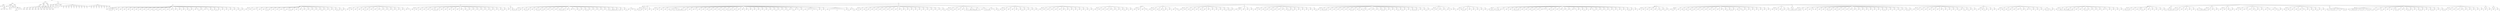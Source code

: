 digraph Tree {
	"t0" [label = "TEI"];
	"t1" [label = "teiHeader"];
	"t2" [label = "fileDesc"];
	"t3" [label = "titleStmt"];
	"t4" [label = "title"];
	"t5" [label = "title"];
	"t6" [label = "author"];
	"t7" [label = "persName"];
	"t8" [label = "forename"];
	"t9" [label = "forename"];
	"t10" [label = "surname"];
	"t11" [label = "publicationStmt"];
	"t12" [label = "publisher"];
	"t13" [label = "idno"];
	"t14" [label = "idno"];
	"t15" [label = "availability"];
	"t16" [label = "licence"];
	"t17" [label = "ab"];
	"t18" [label = "ref"];
	"t19" [label = "sourceDesc"];
	"t20" [label = "bibl"];
	"t21" [label = "name"];
	"t22" [label = "idno"];
	"t23" [label = "idno"];
	"t24" [label = "availability"];
	"t25" [label = "licence"];
	"t26" [label = "ab"];
	"t27" [label = "ref"];
	"t28" [label = "bibl"];
	"t29" [label = "date"];
	"t30" [label = "date"];
	"t31" [label = "idno"];
	"t32" [label = "profileDesc"];
	"t33" [label = "particDesc"];
	"t34" [label = "listPerson"];
	"t35" [label = "person"];
	"t36" [label = "persName"];
	"t37" [label = "person"];
	"t38" [label = "persName"];
	"t39" [label = "person"];
	"t40" [label = "persName"];
	"t41" [label = "person"];
	"t42" [label = "persName"];
	"t43" [label = "person"];
	"t44" [label = "persName"];
	"t45" [label = "person"];
	"t46" [label = "persName"];
	"t47" [label = "person"];
	"t48" [label = "persName"];
	"t49" [label = "person"];
	"t50" [label = "persName"];
	"t51" [label = "person"];
	"t52" [label = "persName"];
	"t53" [label = "person"];
	"t54" [label = "persName"];
	"t55" [label = "person"];
	"t56" [label = "persName"];
	"t57" [label = "textClass"];
	"t58" [label = "keywords"];
	"t59" [label = "term"];
	"t60" [label = "term"];
	"t61" [label = "classCode"];
	"t62" [label = "revisionDesc"];
	"t63" [label = "listChange"];
	"t64" [label = "change"];
	"t65" [label = "text"];
	"t66" [label = "front"];
	"t67" [label = "docTitle"];
	"t68" [label = "titlePart"];
	"t69" [label = "titlePart"];
	"t70" [label = "docDate"];
	"t71" [label = "docAuthor"];
	"t72" [label = "div"];
	"t73" [label = "div"];
	"t74" [label = "head"];
	"t75" [label = "div"];
	"t76" [label = "p"];
	"t77" [label = "div"];
	"t78" [label = "p"];
	"t79" [label = "performance"];
	"t80" [label = "ab"];
	"t81" [label = "castList"];
	"t82" [label = "head"];
	"t83" [label = "castItem"];
	"t84" [label = "role"];
	"t85" [label = "castItem"];
	"t86" [label = "role"];
	"t87" [label = "castItem"];
	"t88" [label = "role"];
	"t89" [label = "castItem"];
	"t90" [label = "role"];
	"t91" [label = "castItem"];
	"t92" [label = "role"];
	"t93" [label = "castItem"];
	"t94" [label = "role"];
	"t95" [label = "castItem"];
	"t96" [label = "role"];
	"t97" [label = "castItem"];
	"t98" [label = "role"];
	"t99" [label = "castItem"];
	"t100" [label = "role"];
	"t101" [label = "castItem"];
	"t102" [label = "role"];
	"t103" [label = "castList"];
	"t104" [label = "head"];
	"t105" [label = "castItem"];
	"t106" [label = "role"];
	"t107" [label = "castItem"];
	"t108" [label = "role"];
	"t109" [label = "castItem"];
	"t110" [label = "role"];
	"t111" [label = "castItem"];
	"t112" [label = "role"];
	"t113" [label = "castItem"];
	"t114" [label = "role"];
	"t115" [label = "castItem"];
	"t116" [label = "role"];
	"t117" [label = "castItem"];
	"t118" [label = "role"];
	"t119" [label = "castItem"];
	"t120" [label = "role"];
	"t121" [label = "body"];
	"t122" [label = "div"];
	"t123" [label = "head"];
	"t124" [label = "div"];
	"t125" [label = "head"];
	"t126" [label = "stage"];
	"t127" [label = "sp"];
	"t128" [label = "speaker"];
	"t129" [label = "note"];
	"t130" [label = "p"];
	"t131" [label = "s"];
	"t132" [label = "s"];
	"t133" [label = "s"];
	"t134" [label = "sp"];
	"t135" [label = "speaker"];
	"t136" [label = "p"];
	"t137" [label = "s"];
	"t138" [label = "sp"];
	"t139" [label = "speaker"];
	"t140" [label = "p"];
	"t141" [label = "s"];
	"t142" [label = "sp"];
	"t143" [label = "speaker"];
	"t144" [label = "p"];
	"t145" [label = "s"];
	"t146" [label = "sp"];
	"t147" [label = "speaker"];
	"t148" [label = "p"];
	"t149" [label = "s"];
	"t150" [label = "sp"];
	"t151" [label = "speaker"];
	"t152" [label = "p"];
	"t153" [label = "s"];
	"t154" [label = "sp"];
	"t155" [label = "speaker"];
	"t156" [label = "p"];
	"t157" [label = "s"];
	"t158" [label = "sp"];
	"t159" [label = "speaker"];
	"t160" [label = "p"];
	"t161" [label = "s"];
	"t162" [label = "sp"];
	"t163" [label = "speaker"];
	"t164" [label = "p"];
	"t165" [label = "s"];
	"t166" [label = "sp"];
	"t167" [label = "speaker"];
	"t168" [label = "p"];
	"t169" [label = "s"];
	"t170" [label = "sp"];
	"t171" [label = "speaker"];
	"t172" [label = "p"];
	"t173" [label = "s"];
	"t174" [label = "sp"];
	"t175" [label = "speaker"];
	"t176" [label = "p"];
	"t177" [label = "s"];
	"t178" [label = "s"];
	"t179" [label = "sp"];
	"t180" [label = "speaker"];
	"t181" [label = "p"];
	"t182" [label = "s"];
	"t183" [label = "s"];
	"t184" [label = "sp"];
	"t185" [label = "speaker"];
	"t186" [label = "p"];
	"t187" [label = "s"];
	"t188" [label = "sp"];
	"t189" [label = "speaker"];
	"t190" [label = "p"];
	"t191" [label = "s"];
	"t192" [label = "sp"];
	"t193" [label = "speaker"];
	"t194" [label = "p"];
	"t195" [label = "s"];
	"t196" [label = "sp"];
	"t197" [label = "speaker"];
	"t198" [label = "p"];
	"t199" [label = "s"];
	"t200" [label = "sp"];
	"t201" [label = "speaker"];
	"t202" [label = "p"];
	"t203" [label = "s"];
	"t204" [label = "sp"];
	"t205" [label = "speaker"];
	"t206" [label = "p"];
	"t207" [label = "s"];
	"t208" [label = "sp"];
	"t209" [label = "speaker"];
	"t210" [label = "p"];
	"t211" [label = "s"];
	"t212" [label = "sp"];
	"t213" [label = "speaker"];
	"t214" [label = "p"];
	"t215" [label = "s"];
	"t216" [label = "s"];
	"t217" [label = "sp"];
	"t218" [label = "speaker"];
	"t219" [label = "p"];
	"t220" [label = "s"];
	"t221" [label = "sp"];
	"t222" [label = "speaker"];
	"t223" [label = "note"];
	"t224" [label = "p"];
	"t225" [label = "s"];
	"t226" [label = "s"];
	"t227" [label = "sp"];
	"t228" [label = "speaker"];
	"t229" [label = "p"];
	"t230" [label = "s"];
	"t231" [label = "sp"];
	"t232" [label = "speaker"];
	"t233" [label = "note"];
	"t234" [label = "p"];
	"t235" [label = "s"];
	"t236" [label = "sp"];
	"t237" [label = "speaker"];
	"t238" [label = "p"];
	"t239" [label = "s"];
	"t240" [label = "s"];
	"t241" [label = "sp"];
	"t242" [label = "speaker"];
	"t243" [label = "p"];
	"t244" [label = "s"];
	"t245" [label = "s"];
	"t246" [label = "s"];
	"t247" [label = "sp"];
	"t248" [label = "speaker"];
	"t249" [label = "p"];
	"t250" [label = "s"];
	"t251" [label = "sp"];
	"t252" [label = "speaker"];
	"t253" [label = "p"];
	"t254" [label = "s"];
	"t255" [label = "sp"];
	"t256" [label = "speaker"];
	"t257" [label = "p"];
	"t258" [label = "s"];
	"t259" [label = "sp"];
	"t260" [label = "speaker"];
	"t261" [label = "p"];
	"t262" [label = "s"];
	"t263" [label = "sp"];
	"t264" [label = "speaker"];
	"t265" [label = "p"];
	"t266" [label = "s"];
	"t267" [label = "sp"];
	"t268" [label = "speaker"];
	"t269" [label = "p"];
	"t270" [label = "s"];
	"t271" [label = "s"];
	"t272" [label = "sp"];
	"t273" [label = "speaker"];
	"t274" [label = "p"];
	"t275" [label = "s"];
	"t276" [label = "div"];
	"t277" [label = "head"];
	"t278" [label = "div"];
	"t279" [label = "head"];
	"t280" [label = "sp"];
	"t281" [label = "speaker"];
	"t282" [label = "p"];
	"t283" [label = "s"];
	"t284" [label = "sp"];
	"t285" [label = "speaker"];
	"t286" [label = "p"];
	"t287" [label = "s"];
	"t288" [label = "sp"];
	"t289" [label = "speaker"];
	"t290" [label = "note"];
	"t291" [label = "p"];
	"t292" [label = "s"];
	"t293" [label = "sp"];
	"t294" [label = "speaker"];
	"t295" [label = "p"];
	"t296" [label = "s"];
	"t297" [label = "sp"];
	"t298" [label = "speaker"];
	"t299" [label = "note"];
	"t300" [label = "p"];
	"t301" [label = "s"];
	"t302" [label = "s"];
	"t303" [label = "s"];
	"t304" [label = "sp"];
	"t305" [label = "speaker"];
	"t306" [label = "p"];
	"t307" [label = "s"];
	"t308" [label = "sp"];
	"t309" [label = "speaker"];
	"t310" [label = "p"];
	"t311" [label = "s"];
	"t312" [label = "sp"];
	"t313" [label = "speaker"];
	"t314" [label = "p"];
	"t315" [label = "s"];
	"t316" [label = "sp"];
	"t317" [label = "speaker"];
	"t318" [label = "note"];
	"t319" [label = "p"];
	"t320" [label = "s"];
	"t321" [label = "s"];
	"t322" [label = "sp"];
	"t323" [label = "speaker"];
	"t324" [label = "note"];
	"t325" [label = "p"];
	"t326" [label = "s"];
	"t327" [label = "s"];
	"t328" [label = "s"];
	"t329" [label = "sp"];
	"t330" [label = "speaker"];
	"t331" [label = "p"];
	"t332" [label = "s"];
	"t333" [label = "sp"];
	"t334" [label = "speaker"];
	"t335" [label = "p"];
	"t336" [label = "s"];
	"t337" [label = "sp"];
	"t338" [label = "speaker"];
	"t339" [label = "p"];
	"t340" [label = "s"];
	"t341" [label = "sp"];
	"t342" [label = "speaker"];
	"t343" [label = "p"];
	"t344" [label = "s"];
	"t345" [label = "sp"];
	"t346" [label = "speaker"];
	"t347" [label = "p"];
	"t348" [label = "s"];
	"t349" [label = "sp"];
	"t350" [label = "speaker"];
	"t351" [label = "p"];
	"t352" [label = "s"];
	"t353" [label = "sp"];
	"t354" [label = "speaker"];
	"t355" [label = "p"];
	"t356" [label = "s"];
	"t357" [label = "sp"];
	"t358" [label = "speaker"];
	"t359" [label = "p"];
	"t360" [label = "s"];
	"t361" [label = "s"];
	"t362" [label = "sp"];
	"t363" [label = "speaker"];
	"t364" [label = "p"];
	"t365" [label = "s"];
	"t366" [label = "sp"];
	"t367" [label = "speaker"];
	"t368" [label = "p"];
	"t369" [label = "s"];
	"t370" [label = "sp"];
	"t371" [label = "speaker"];
	"t372" [label = "p"];
	"t373" [label = "s"];
	"t374" [label = "sp"];
	"t375" [label = "speaker"];
	"t376" [label = "p"];
	"t377" [label = "s"];
	"t378" [label = "s"];
	"t379" [label = "s"];
	"t380" [label = "sp"];
	"t381" [label = "speaker"];
	"t382" [label = "p"];
	"t383" [label = "s"];
	"t384" [label = "s"];
	"t385" [label = "sp"];
	"t386" [label = "speaker"];
	"t387" [label = "p"];
	"t388" [label = "s"];
	"t389" [label = "div"];
	"t390" [label = "head"];
	"t391" [label = "sp"];
	"t392" [label = "speaker"];
	"t393" [label = "p"];
	"t394" [label = "s"];
	"t395" [label = "sp"];
	"t396" [label = "speaker"];
	"t397" [label = "p"];
	"t398" [label = "s"];
	"t399" [label = "sp"];
	"t400" [label = "speaker"];
	"t401" [label = "p"];
	"t402" [label = "s"];
	"t403" [label = "sp"];
	"t404" [label = "speaker"];
	"t405" [label = "p"];
	"t406" [label = "s"];
	"t407" [label = "sp"];
	"t408" [label = "speaker"];
	"t409" [label = "p"];
	"t410" [label = "s"];
	"t411" [label = "s"];
	"t412" [label = "sp"];
	"t413" [label = "speaker"];
	"t414" [label = "p"];
	"t415" [label = "s"];
	"t416" [label = "sp"];
	"t417" [label = "speaker"];
	"t418" [label = "p"];
	"t419" [label = "s"];
	"t420" [label = "sp"];
	"t421" [label = "speaker"];
	"t422" [label = "p"];
	"t423" [label = "s"];
	"t424" [label = "sp"];
	"t425" [label = "speaker"];
	"t426" [label = "p"];
	"t427" [label = "s"];
	"t428" [label = "sp"];
	"t429" [label = "speaker"];
	"t430" [label = "p"];
	"t431" [label = "s"];
	"t432" [label = "sp"];
	"t433" [label = "speaker"];
	"t434" [label = "p"];
	"t435" [label = "s"];
	"t436" [label = "sp"];
	"t437" [label = "speaker"];
	"t438" [label = "p"];
	"t439" [label = "s"];
	"t440" [label = "sp"];
	"t441" [label = "speaker"];
	"t442" [label = "p"];
	"t443" [label = "s"];
	"t444" [label = "sp"];
	"t445" [label = "speaker"];
	"t446" [label = "p"];
	"t447" [label = "s"];
	"t448" [label = "sp"];
	"t449" [label = "speaker"];
	"t450" [label = "p"];
	"t451" [label = "s"];
	"t452" [label = "sp"];
	"t453" [label = "speaker"];
	"t454" [label = "note"];
	"t455" [label = "p"];
	"t456" [label = "s"];
	"t457" [label = "div"];
	"t458" [label = "head"];
	"t459" [label = "sp"];
	"t460" [label = "speaker"];
	"t461" [label = "p"];
	"t462" [label = "s"];
	"t463" [label = "sp"];
	"t464" [label = "speaker"];
	"t465" [label = "p"];
	"t466" [label = "s"];
	"t467" [label = "sp"];
	"t468" [label = "speaker"];
	"t469" [label = "p"];
	"t470" [label = "s"];
	"t471" [label = "sp"];
	"t472" [label = "speaker"];
	"t473" [label = "p"];
	"t474" [label = "s"];
	"t475" [label = "sp"];
	"t476" [label = "speaker"];
	"t477" [label = "p"];
	"t478" [label = "s"];
	"t479" [label = "sp"];
	"t480" [label = "speaker"];
	"t481" [label = "note"];
	"t482" [label = "p"];
	"t483" [label = "s"];
	"t484" [label = "s"];
	"t485" [label = "s"];
	"t486" [label = "s"];
	"t487" [label = "sp"];
	"t488" [label = "speaker"];
	"t489" [label = "p"];
	"t490" [label = "s"];
	"t491" [label = "sp"];
	"t492" [label = "speaker"];
	"t493" [label = "p"];
	"t494" [label = "s"];
	"t495" [label = "sp"];
	"t496" [label = "speaker"];
	"t497" [label = "p"];
	"t498" [label = "s"];
	"t499" [label = "sp"];
	"t500" [label = "speaker"];
	"t501" [label = "p"];
	"t502" [label = "s"];
	"t503" [label = "sp"];
	"t504" [label = "speaker"];
	"t505" [label = "p"];
	"t506" [label = "s"];
	"t507" [label = "sp"];
	"t508" [label = "speaker"];
	"t509" [label = "p"];
	"t510" [label = "s"];
	"t511" [label = "sp"];
	"t512" [label = "speaker"];
	"t513" [label = "p"];
	"t514" [label = "s"];
	"t515" [label = "sp"];
	"t516" [label = "speaker"];
	"t517" [label = "p"];
	"t518" [label = "s"];
	"t519" [label = "s"];
	"t520" [label = "sp"];
	"t521" [label = "speaker"];
	"t522" [label = "p"];
	"t523" [label = "s"];
	"t524" [label = "sp"];
	"t525" [label = "speaker"];
	"t526" [label = "p"];
	"t527" [label = "s"];
	"t528" [label = "sp"];
	"t529" [label = "speaker"];
	"t530" [label = "p"];
	"t531" [label = "s"];
	"t532" [label = "sp"];
	"t533" [label = "speaker"];
	"t534" [label = "p"];
	"t535" [label = "s"];
	"t536" [label = "sp"];
	"t537" [label = "speaker"];
	"t538" [label = "p"];
	"t539" [label = "s"];
	"t540" [label = "sp"];
	"t541" [label = "speaker"];
	"t542" [label = "p"];
	"t543" [label = "s"];
	"t544" [label = "s"];
	"t545" [label = "sp"];
	"t546" [label = "speaker"];
	"t547" [label = "p"];
	"t548" [label = "s"];
	"t549" [label = "sp"];
	"t550" [label = "speaker"];
	"t551" [label = "p"];
	"t552" [label = "s"];
	"t553" [label = "sp"];
	"t554" [label = "speaker"];
	"t555" [label = "p"];
	"t556" [label = "s"];
	"t557" [label = "s"];
	"t558" [label = "sp"];
	"t559" [label = "speaker"];
	"t560" [label = "p"];
	"t561" [label = "s"];
	"t562" [label = "sp"];
	"t563" [label = "speaker"];
	"t564" [label = "p"];
	"t565" [label = "s"];
	"t566" [label = "div"];
	"t567" [label = "head"];
	"t568" [label = "sp"];
	"t569" [label = "speaker"];
	"t570" [label = "p"];
	"t571" [label = "s"];
	"t572" [label = "s"];
	"t573" [label = "s"];
	"t574" [label = "s"];
	"t575" [label = "div"];
	"t576" [label = "head"];
	"t577" [label = "sp"];
	"t578" [label = "speaker"];
	"t579" [label = "p"];
	"t580" [label = "s"];
	"t581" [label = "s"];
	"t582" [label = "sp"];
	"t583" [label = "speaker"];
	"t584" [label = "p"];
	"t585" [label = "s"];
	"t586" [label = "sp"];
	"t587" [label = "speaker"];
	"t588" [label = "p"];
	"t589" [label = "s"];
	"t590" [label = "s"];
	"t591" [label = "s"];
	"t592" [label = "sp"];
	"t593" [label = "speaker"];
	"t594" [label = "p"];
	"t595" [label = "s"];
	"t596" [label = "sp"];
	"t597" [label = "speaker"];
	"t598" [label = "p"];
	"t599" [label = "s"];
	"t600" [label = "sp"];
	"t601" [label = "speaker"];
	"t602" [label = "p"];
	"t603" [label = "s"];
	"t604" [label = "s"];
	"t605" [label = "s"];
	"t606" [label = "sp"];
	"t607" [label = "speaker"];
	"t608" [label = "p"];
	"t609" [label = "s"];
	"t610" [label = "s"];
	"t611" [label = "sp"];
	"t612" [label = "speaker"];
	"t613" [label = "p"];
	"t614" [label = "s"];
	"t615" [label = "sp"];
	"t616" [label = "speaker"];
	"t617" [label = "p"];
	"t618" [label = "s"];
	"t619" [label = "sp"];
	"t620" [label = "speaker"];
	"t621" [label = "p"];
	"t622" [label = "s"];
	"t623" [label = "sp"];
	"t624" [label = "speaker"];
	"t625" [label = "p"];
	"t626" [label = "s"];
	"t627" [label = "sp"];
	"t628" [label = "speaker"];
	"t629" [label = "p"];
	"t630" [label = "s"];
	"t631" [label = "s"];
	"t632" [label = "s"];
	"t633" [label = "s"];
	"t634" [label = "sp"];
	"t635" [label = "speaker"];
	"t636" [label = "p"];
	"t637" [label = "s"];
	"t638" [label = "sp"];
	"t639" [label = "speaker"];
	"t640" [label = "p"];
	"t641" [label = "s"];
	"t642" [label = "sp"];
	"t643" [label = "speaker"];
	"t644" [label = "note"];
	"t645" [label = "p"];
	"t646" [label = "s"];
	"t647" [label = "sp"];
	"t648" [label = "speaker"];
	"t649" [label = "p"];
	"t650" [label = "s"];
	"t651" [label = "s"];
	"t652" [label = "sp"];
	"t653" [label = "speaker"];
	"t654" [label = "p"];
	"t655" [label = "s"];
	"t656" [label = "sp"];
	"t657" [label = "speaker"];
	"t658" [label = "p"];
	"t659" [label = "s"];
	"t660" [label = "s"];
	"t661" [label = "s"];
	"t662" [label = "sp"];
	"t663" [label = "speaker"];
	"t664" [label = "p"];
	"t665" [label = "s"];
	"t666" [label = "sp"];
	"t667" [label = "speaker"];
	"t668" [label = "p"];
	"t669" [label = "s"];
	"t670" [label = "sp"];
	"t671" [label = "speaker"];
	"t672" [label = "p"];
	"t673" [label = "s"];
	"t674" [label = "sp"];
	"t675" [label = "speaker"];
	"t676" [label = "p"];
	"t677" [label = "s"];
	"t678" [label = "sp"];
	"t679" [label = "speaker"];
	"t680" [label = "p"];
	"t681" [label = "s"];
	"t682" [label = "sp"];
	"t683" [label = "speaker"];
	"t684" [label = "p"];
	"t685" [label = "s"];
	"t686" [label = "sp"];
	"t687" [label = "speaker"];
	"t688" [label = "p"];
	"t689" [label = "s"];
	"t690" [label = "s"];
	"t691" [label = "s"];
	"t692" [label = "s"];
	"t693" [label = "s"];
	"t694" [label = "s"];
	"t695" [label = "sp"];
	"t696" [label = "speaker"];
	"t697" [label = "p"];
	"t698" [label = "s"];
	"t699" [label = "s"];
	"t700" [label = "sp"];
	"t701" [label = "speaker"];
	"t702" [label = "p"];
	"t703" [label = "s"];
	"t704" [label = "sp"];
	"t705" [label = "speaker"];
	"t706" [label = "p"];
	"t707" [label = "s"];
	"t708" [label = "s"];
	"t709" [label = "sp"];
	"t710" [label = "speaker"];
	"t711" [label = "p"];
	"t712" [label = "s"];
	"t713" [label = "stage"];
	"t714" [label = "note"];
	"t715" [label = "p"];
	"t716" [label = "s"];
	"t717" [label = "s"];
	"t718" [label = "div"];
	"t719" [label = "head"];
	"t720" [label = "div"];
	"t721" [label = "head"];
	"t722" [label = "sp"];
	"t723" [label = "speaker"];
	"t724" [label = "p"];
	"t725" [label = "s"];
	"t726" [label = "s"];
	"t727" [label = "s"];
	"t728" [label = "div"];
	"t729" [label = "head"];
	"t730" [label = "sp"];
	"t731" [label = "speaker"];
	"t732" [label = "p"];
	"t733" [label = "s"];
	"t734" [label = "sp"];
	"t735" [label = "speaker"];
	"t736" [label = "p"];
	"t737" [label = "s"];
	"t738" [label = "sp"];
	"t739" [label = "speaker"];
	"t740" [label = "p"];
	"t741" [label = "s"];
	"t742" [label = "div"];
	"t743" [label = "head"];
	"t744" [label = "sp"];
	"t745" [label = "speaker"];
	"t746" [label = "p"];
	"t747" [label = "s"];
	"t748" [label = "sp"];
	"t749" [label = "speaker"];
	"t750" [label = "p"];
	"t751" [label = "s"];
	"t752" [label = "sp"];
	"t753" [label = "speaker"];
	"t754" [label = "p"];
	"t755" [label = "s"];
	"t756" [label = "sp"];
	"t757" [label = "speaker"];
	"t758" [label = "p"];
	"t759" [label = "s"];
	"t760" [label = "sp"];
	"t761" [label = "speaker"];
	"t762" [label = "p"];
	"t763" [label = "s"];
	"t764" [label = "s"];
	"t765" [label = "stage"];
	"t766" [label = "p"];
	"t767" [label = "s"];
	"t768" [label = "s"];
	"t769" [label = "stage"];
	"t770" [label = "note"];
	"t771" [label = "p"];
	"t772" [label = "s"];
	"t773" [label = "s"];
	"t774" [label = "s"];
	"t775" [label = "s"];
	"t776" [label = "s"];
	"t777" [label = "s"];
	"t778" [label = "sp"];
	"t779" [label = "speaker"];
	"t780" [label = "p"];
	"t781" [label = "s"];
	"t782" [label = "sp"];
	"t783" [label = "speaker"];
	"t784" [label = "p"];
	"t785" [label = "s"];
	"t786" [label = "sp"];
	"t787" [label = "speaker"];
	"t788" [label = "p"];
	"t789" [label = "s"];
	"t790" [label = "sp"];
	"t791" [label = "speaker"];
	"t792" [label = "note"];
	"t793" [label = "p"];
	"t794" [label = "s"];
	"t795" [label = "sp"];
	"t796" [label = "speaker"];
	"t797" [label = "p"];
	"t798" [label = "s"];
	"t799" [label = "sp"];
	"t800" [label = "speaker"];
	"t801" [label = "p"];
	"t802" [label = "s"];
	"t803" [label = "sp"];
	"t804" [label = "speaker"];
	"t805" [label = "p"];
	"t806" [label = "s"];
	"t807" [label = "s"];
	"t808" [label = "sp"];
	"t809" [label = "speaker"];
	"t810" [label = "p"];
	"t811" [label = "s"];
	"t812" [label = "sp"];
	"t813" [label = "speaker"];
	"t814" [label = "p"];
	"t815" [label = "s"];
	"t816" [label = "sp"];
	"t817" [label = "speaker"];
	"t818" [label = "p"];
	"t819" [label = "s"];
	"t820" [label = "s"];
	"t821" [label = "sp"];
	"t822" [label = "speaker"];
	"t823" [label = "p"];
	"t824" [label = "s"];
	"t825" [label = "s"];
	"t826" [label = "sp"];
	"t827" [label = "speaker"];
	"t828" [label = "p"];
	"t829" [label = "s"];
	"t830" [label = "s"];
	"t831" [label = "s"];
	"t832" [label = "sp"];
	"t833" [label = "speaker"];
	"t834" [label = "p"];
	"t835" [label = "s"];
	"t836" [label = "s"];
	"t837" [label = "sp"];
	"t838" [label = "speaker"];
	"t839" [label = "p"];
	"t840" [label = "s"];
	"t841" [label = "s"];
	"t842" [label = "sp"];
	"t843" [label = "speaker"];
	"t844" [label = "p"];
	"t845" [label = "s"];
	"t846" [label = "sp"];
	"t847" [label = "speaker"];
	"t848" [label = "p"];
	"t849" [label = "s"];
	"t850" [label = "sp"];
	"t851" [label = "speaker"];
	"t852" [label = "p"];
	"t853" [label = "s"];
	"t854" [label = "sp"];
	"t855" [label = "speaker"];
	"t856" [label = "p"];
	"t857" [label = "s"];
	"t858" [label = "sp"];
	"t859" [label = "speaker"];
	"t860" [label = "p"];
	"t861" [label = "s"];
	"t862" [label = "sp"];
	"t863" [label = "speaker"];
	"t864" [label = "p"];
	"t865" [label = "s"];
	"t866" [label = "sp"];
	"t867" [label = "speaker"];
	"t868" [label = "p"];
	"t869" [label = "s"];
	"t870" [label = "sp"];
	"t871" [label = "speaker"];
	"t872" [label = "p"];
	"t873" [label = "s"];
	"t874" [label = "sp"];
	"t875" [label = "speaker"];
	"t876" [label = "p"];
	"t877" [label = "s"];
	"t878" [label = "sp"];
	"t879" [label = "speaker"];
	"t880" [label = "p"];
	"t881" [label = "s"];
	"t882" [label = "s"];
	"t883" [label = "sp"];
	"t884" [label = "speaker"];
	"t885" [label = "p"];
	"t886" [label = "s"];
	"t887" [label = "sp"];
	"t888" [label = "speaker"];
	"t889" [label = "p"];
	"t890" [label = "s"];
	"t891" [label = "sp"];
	"t892" [label = "speaker"];
	"t893" [label = "p"];
	"t894" [label = "s"];
	"t895" [label = "s"];
	"t896" [label = "sp"];
	"t897" [label = "speaker"];
	"t898" [label = "note"];
	"t899" [label = "p"];
	"t900" [label = "s"];
	"t901" [label = "s"];
	"t902" [label = "sp"];
	"t903" [label = "speaker"];
	"t904" [label = "note"];
	"t905" [label = "p"];
	"t906" [label = "s"];
	"t907" [label = "sp"];
	"t908" [label = "speaker"];
	"t909" [label = "p"];
	"t910" [label = "s"];
	"t911" [label = "sp"];
	"t912" [label = "speaker"];
	"t913" [label = "p"];
	"t914" [label = "s"];
	"t915" [label = "stage"];
	"t916" [label = "note"];
	"t917" [label = "p"];
	"t918" [label = "s"];
	"t919" [label = "stage"];
	"t920" [label = "note"];
	"t921" [label = "p"];
	"t922" [label = "s"];
	"t923" [label = "sp"];
	"t924" [label = "speaker"];
	"t925" [label = "p"];
	"t926" [label = "s"];
	"t927" [label = "sp"];
	"t928" [label = "speaker"];
	"t929" [label = "p"];
	"t930" [label = "s"];
	"t931" [label = "sp"];
	"t932" [label = "speaker"];
	"t933" [label = "p"];
	"t934" [label = "s"];
	"t935" [label = "l"];
	"t936" [label = "l"];
	"t937" [label = "l"];
	"t938" [label = "l"];
	"t939" [label = "p"];
	"t940" [label = "s"];
	"t941" [label = "l"];
	"t942" [label = "l"];
	"t943" [label = "l"];
	"t944" [label = "l"];
	"t945" [label = "p"];
	"t946" [label = "s"];
	"t947" [label = "sp"];
	"t948" [label = "speaker"];
	"t949" [label = "p"];
	"t950" [label = "s"];
	"t951" [label = "s"];
	"t952" [label = "sp"];
	"t953" [label = "speaker"];
	"t954" [label = "note"];
	"t955" [label = "p"];
	"t956" [label = "s"];
	"t957" [label = "s"];
	"t958" [label = "div"];
	"t959" [label = "head"];
	"t960" [label = "sp"];
	"t961" [label = "speaker"];
	"t962" [label = "p"];
	"t963" [label = "s"];
	"t964" [label = "s"];
	"t965" [label = "sp"];
	"t966" [label = "speaker"];
	"t967" [label = "p"];
	"t968" [label = "s"];
	"t969" [label = "sp"];
	"t970" [label = "speaker"];
	"t971" [label = "p"];
	"t972" [label = "s"];
	"t973" [label = "s"];
	"t974" [label = "sp"];
	"t975" [label = "speaker"];
	"t976" [label = "p"];
	"t977" [label = "s"];
	"t978" [label = "sp"];
	"t979" [label = "speaker"];
	"t980" [label = "p"];
	"t981" [label = "s"];
	"t982" [label = "sp"];
	"t983" [label = "speaker"];
	"t984" [label = "p"];
	"t985" [label = "s"];
	"t986" [label = "sp"];
	"t987" [label = "speaker"];
	"t988" [label = "p"];
	"t989" [label = "s"];
	"t990" [label = "sp"];
	"t991" [label = "speaker"];
	"t992" [label = "p"];
	"t993" [label = "s"];
	"t994" [label = "sp"];
	"t995" [label = "speaker"];
	"t996" [label = "p"];
	"t997" [label = "s"];
	"t998" [label = "sp"];
	"t999" [label = "speaker"];
	"t1000" [label = "p"];
	"t1001" [label = "s"];
	"t1002" [label = "sp"];
	"t1003" [label = "speaker"];
	"t1004" [label = "p"];
	"t1005" [label = "s"];
	"t1006" [label = "sp"];
	"t1007" [label = "speaker"];
	"t1008" [label = "p"];
	"t1009" [label = "s"];
	"t1010" [label = "sp"];
	"t1011" [label = "speaker"];
	"t1012" [label = "p"];
	"t1013" [label = "s"];
	"t1014" [label = "sp"];
	"t1015" [label = "speaker"];
	"t1016" [label = "p"];
	"t1017" [label = "s"];
	"t1018" [label = "sp"];
	"t1019" [label = "speaker"];
	"t1020" [label = "p"];
	"t1021" [label = "s"];
	"t1022" [label = "sp"];
	"t1023" [label = "speaker"];
	"t1024" [label = "p"];
	"t1025" [label = "s"];
	"t1026" [label = "sp"];
	"t1027" [label = "speaker"];
	"t1028" [label = "p"];
	"t1029" [label = "s"];
	"t1030" [label = "sp"];
	"t1031" [label = "speaker"];
	"t1032" [label = "p"];
	"t1033" [label = "s"];
	"t1034" [label = "sp"];
	"t1035" [label = "speaker"];
	"t1036" [label = "p"];
	"t1037" [label = "s"];
	"t1038" [label = "sp"];
	"t1039" [label = "speaker"];
	"t1040" [label = "p"];
	"t1041" [label = "s"];
	"t1042" [label = "sp"];
	"t1043" [label = "speaker"];
	"t1044" [label = "p"];
	"t1045" [label = "s"];
	"t1046" [label = "sp"];
	"t1047" [label = "speaker"];
	"t1048" [label = "p"];
	"t1049" [label = "s"];
	"t1050" [label = "sp"];
	"t1051" [label = "speaker"];
	"t1052" [label = "p"];
	"t1053" [label = "s"];
	"t1054" [label = "s"];
	"t1055" [label = "div"];
	"t1056" [label = "head"];
	"t1057" [label = "sp"];
	"t1058" [label = "speaker"];
	"t1059" [label = "p"];
	"t1060" [label = "s"];
	"t1061" [label = "s"];
	"t1062" [label = "sp"];
	"t1063" [label = "speaker"];
	"t1064" [label = "p"];
	"t1065" [label = "s"];
	"t1066" [label = "s"];
	"t1067" [label = "sp"];
	"t1068" [label = "speaker"];
	"t1069" [label = "p"];
	"t1070" [label = "s"];
	"t1071" [label = "sp"];
	"t1072" [label = "speaker"];
	"t1073" [label = "p"];
	"t1074" [label = "s"];
	"t1075" [label = "sp"];
	"t1076" [label = "speaker"];
	"t1077" [label = "p"];
	"t1078" [label = "s"];
	"t1079" [label = "sp"];
	"t1080" [label = "speaker"];
	"t1081" [label = "p"];
	"t1082" [label = "s"];
	"t1083" [label = "sp"];
	"t1084" [label = "speaker"];
	"t1085" [label = "p"];
	"t1086" [label = "s"];
	"t1087" [label = "s"];
	"t1088" [label = "s"];
	"t1089" [label = "s"];
	"t1090" [label = "s"];
	"t1091" [label = "s"];
	"t1092" [label = "s"];
	"t1093" [label = "s"];
	"t1094" [label = "note"];
	"t1095" [label = "sp"];
	"t1096" [label = "speaker"];
	"t1097" [label = "p"];
	"t1098" [label = "s"];
	"t1099" [label = "note"];
	"t1100" [label = "sp"];
	"t1101" [label = "speaker"];
	"t1102" [label = "note"];
	"t1103" [label = "note"];
	"t1104" [label = "p"];
	"t1105" [label = "s"];
	"t1106" [label = "s"];
	"t1107" [label = "s"];
	"t1108" [label = "s"];
	"t1109" [label = "s"];
	"t1110" [label = "sp"];
	"t1111" [label = "speaker"];
	"t1112" [label = "note"];
	"t1113" [label = "note"];
	"t1114" [label = "p"];
	"t1115" [label = "s"];
	"t1116" [label = "sp"];
	"t1117" [label = "speaker"];
	"t1118" [label = "p"];
	"t1119" [label = "s"];
	"t1120" [label = "s"];
	"t1121" [label = "div"];
	"t1122" [label = "head"];
	"t1123" [label = "sp"];
	"t1124" [label = "speaker"];
	"t1125" [label = "p"];
	"t1126" [label = "s"];
	"t1127" [label = "s"];
	"t1128" [label = "sp"];
	"t1129" [label = "speaker"];
	"t1130" [label = "p"];
	"t1131" [label = "s"];
	"t1132" [label = "sp"];
	"t1133" [label = "speaker"];
	"t1134" [label = "p"];
	"t1135" [label = "s"];
	"t1136" [label = "sp"];
	"t1137" [label = "speaker"];
	"t1138" [label = "p"];
	"t1139" [label = "s"];
	"t1140" [label = "sp"];
	"t1141" [label = "speaker"];
	"t1142" [label = "p"];
	"t1143" [label = "s"];
	"t1144" [label = "sp"];
	"t1145" [label = "speaker"];
	"t1146" [label = "p"];
	"t1147" [label = "s"];
	"t1148" [label = "s"];
	"t1149" [label = "sp"];
	"t1150" [label = "speaker"];
	"t1151" [label = "p"];
	"t1152" [label = "s"];
	"t1153" [label = "sp"];
	"t1154" [label = "speaker"];
	"t1155" [label = "p"];
	"t1156" [label = "s"];
	"t1157" [label = "sp"];
	"t1158" [label = "speaker"];
	"t1159" [label = "p"];
	"t1160" [label = "s"];
	"t1161" [label = "sp"];
	"t1162" [label = "speaker"];
	"t1163" [label = "p"];
	"t1164" [label = "s"];
	"t1165" [label = "div"];
	"t1166" [label = "head"];
	"t1167" [label = "sp"];
	"t1168" [label = "speaker"];
	"t1169" [label = "p"];
	"t1170" [label = "s"];
	"t1171" [label = "sp"];
	"t1172" [label = "speaker"];
	"t1173" [label = "p"];
	"t1174" [label = "s"];
	"t1175" [label = "sp"];
	"t1176" [label = "speaker"];
	"t1177" [label = "p"];
	"t1178" [label = "s"];
	"t1179" [label = "sp"];
	"t1180" [label = "speaker"];
	"t1181" [label = "p"];
	"t1182" [label = "s"];
	"t1183" [label = "sp"];
	"t1184" [label = "speaker"];
	"t1185" [label = "p"];
	"t1186" [label = "s"];
	"t1187" [label = "sp"];
	"t1188" [label = "speaker"];
	"t1189" [label = "p"];
	"t1190" [label = "s"];
	"t1191" [label = "sp"];
	"t1192" [label = "speaker"];
	"t1193" [label = "p"];
	"t1194" [label = "s"];
	"t1195" [label = "sp"];
	"t1196" [label = "speaker"];
	"t1197" [label = "p"];
	"t1198" [label = "s"];
	"t1199" [label = "sp"];
	"t1200" [label = "speaker"];
	"t1201" [label = "p"];
	"t1202" [label = "s"];
	"t1203" [label = "sp"];
	"t1204" [label = "speaker"];
	"t1205" [label = "p"];
	"t1206" [label = "s"];
	"t1207" [label = "sp"];
	"t1208" [label = "speaker"];
	"t1209" [label = "p"];
	"t1210" [label = "s"];
	"t1211" [label = "sp"];
	"t1212" [label = "speaker"];
	"t1213" [label = "p"];
	"t1214" [label = "s"];
	"t1215" [label = "sp"];
	"t1216" [label = "speaker"];
	"t1217" [label = "p"];
	"t1218" [label = "s"];
	"t1219" [label = "sp"];
	"t1220" [label = "speaker"];
	"t1221" [label = "p"];
	"t1222" [label = "s"];
	"t1223" [label = "div"];
	"t1224" [label = "head"];
	"t1225" [label = "sp"];
	"t1226" [label = "speaker"];
	"t1227" [label = "p"];
	"t1228" [label = "s"];
	"t1229" [label = "sp"];
	"t1230" [label = "speaker"];
	"t1231" [label = "p"];
	"t1232" [label = "s"];
	"t1233" [label = "sp"];
	"t1234" [label = "speaker"];
	"t1235" [label = "p"];
	"t1236" [label = "s"];
	"t1237" [label = "sp"];
	"t1238" [label = "speaker"];
	"t1239" [label = "p"];
	"t1240" [label = "s"];
	"t1241" [label = "sp"];
	"t1242" [label = "speaker"];
	"t1243" [label = "p"];
	"t1244" [label = "s"];
	"t1245" [label = "sp"];
	"t1246" [label = "speaker"];
	"t1247" [label = "p"];
	"t1248" [label = "s"];
	"t1249" [label = "sp"];
	"t1250" [label = "speaker"];
	"t1251" [label = "p"];
	"t1252" [label = "s"];
	"t1253" [label = "sp"];
	"t1254" [label = "speaker"];
	"t1255" [label = "p"];
	"t1256" [label = "s"];
	"t1257" [label = "s"];
	"t1258" [label = "sp"];
	"t1259" [label = "speaker"];
	"t1260" [label = "p"];
	"t1261" [label = "s"];
	"t1262" [label = "sp"];
	"t1263" [label = "speaker"];
	"t1264" [label = "p"];
	"t1265" [label = "s"];
	"t1266" [label = "div"];
	"t1267" [label = "head"];
	"t1268" [label = "div"];
	"t1269" [label = "head"];
	"t1270" [label = "sp"];
	"t1271" [label = "speaker"];
	"t1272" [label = "p"];
	"t1273" [label = "s"];
	"t1274" [label = "sp"];
	"t1275" [label = "speaker"];
	"t1276" [label = "p"];
	"t1277" [label = "s"];
	"t1278" [label = "sp"];
	"t1279" [label = "speaker"];
	"t1280" [label = "p"];
	"t1281" [label = "s"];
	"t1282" [label = "stage"];
	"t1283" [label = "p"];
	"t1284" [label = "s"];
	"t1285" [label = "div"];
	"t1286" [label = "head"];
	"t1287" [label = "sp"];
	"t1288" [label = "speaker"];
	"t1289" [label = "p"];
	"t1290" [label = "s"];
	"t1291" [label = "s"];
	"t1292" [label = "sp"];
	"t1293" [label = "speaker"];
	"t1294" [label = "p"];
	"t1295" [label = "s"];
	"t1296" [label = "sp"];
	"t1297" [label = "speaker"];
	"t1298" [label = "p"];
	"t1299" [label = "s"];
	"t1300" [label = "s"];
	"t1301" [label = "sp"];
	"t1302" [label = "speaker"];
	"t1303" [label = "p"];
	"t1304" [label = "s"];
	"t1305" [label = "s"];
	"t1306" [label = "sp"];
	"t1307" [label = "speaker"];
	"t1308" [label = "p"];
	"t1309" [label = "s"];
	"t1310" [label = "sp"];
	"t1311" [label = "speaker"];
	"t1312" [label = "p"];
	"t1313" [label = "s"];
	"t1314" [label = "sp"];
	"t1315" [label = "speaker"];
	"t1316" [label = "p"];
	"t1317" [label = "s"];
	"t1318" [label = "stage"];
	"t1319" [label = "p"];
	"t1320" [label = "s"];
	"t1321" [label = "s"];
	"t1322" [label = "div"];
	"t1323" [label = "head"];
	"t1324" [label = "sp"];
	"t1325" [label = "speaker"];
	"t1326" [label = "p"];
	"t1327" [label = "s"];
	"t1328" [label = "sp"];
	"t1329" [label = "speaker"];
	"t1330" [label = "p"];
	"t1331" [label = "s"];
	"t1332" [label = "sp"];
	"t1333" [label = "speaker"];
	"t1334" [label = "p"];
	"t1335" [label = "s"];
	"t1336" [label = "s"];
	"t1337" [label = "sp"];
	"t1338" [label = "speaker"];
	"t1339" [label = "p"];
	"t1340" [label = "s"];
	"t1341" [label = "sp"];
	"t1342" [label = "speaker"];
	"t1343" [label = "p"];
	"t1344" [label = "s"];
	"t1345" [label = "sp"];
	"t1346" [label = "speaker"];
	"t1347" [label = "p"];
	"t1348" [label = "s"];
	"t1349" [label = "s"];
	"t1350" [label = "sp"];
	"t1351" [label = "speaker"];
	"t1352" [label = "p"];
	"t1353" [label = "s"];
	"t1354" [label = "sp"];
	"t1355" [label = "speaker"];
	"t1356" [label = "p"];
	"t1357" [label = "s"];
	"t1358" [label = "sp"];
	"t1359" [label = "speaker"];
	"t1360" [label = "p"];
	"t1361" [label = "s"];
	"t1362" [label = "sp"];
	"t1363" [label = "speaker"];
	"t1364" [label = "p"];
	"t1365" [label = "s"];
	"t1366" [label = "sp"];
	"t1367" [label = "speaker"];
	"t1368" [label = "p"];
	"t1369" [label = "s"];
	"t1370" [label = "sp"];
	"t1371" [label = "speaker"];
	"t1372" [label = "p"];
	"t1373" [label = "s"];
	"t1374" [label = "s"];
	"t1375" [label = "sp"];
	"t1376" [label = "speaker"];
	"t1377" [label = "p"];
	"t1378" [label = "s"];
	"t1379" [label = "s"];
	"t1380" [label = "s"];
	"t1381" [label = "sp"];
	"t1382" [label = "speaker"];
	"t1383" [label = "p"];
	"t1384" [label = "s"];
	"t1385" [label = "div"];
	"t1386" [label = "head"];
	"t1387" [label = "sp"];
	"t1388" [label = "speaker"];
	"t1389" [label = "p"];
	"t1390" [label = "s"];
	"t1391" [label = "stage"];
	"t1392" [label = "p"];
	"t1393" [label = "s"];
	"t1394" [label = "sp"];
	"t1395" [label = "speaker"];
	"t1396" [label = "p"];
	"t1397" [label = "s"];
	"t1398" [label = "sp"];
	"t1399" [label = "speaker"];
	"t1400" [label = "p"];
	"t1401" [label = "s"];
	"t1402" [label = "sp"];
	"t1403" [label = "speaker"];
	"t1404" [label = "p"];
	"t1405" [label = "s"];
	"t1406" [label = "div"];
	"t1407" [label = "head"];
	"t1408" [label = "sp"];
	"t1409" [label = "speaker"];
	"t1410" [label = "p"];
	"t1411" [label = "s"];
	"t1412" [label = "sp"];
	"t1413" [label = "speaker"];
	"t1414" [label = "p"];
	"t1415" [label = "s"];
	"t1416" [label = "sp"];
	"t1417" [label = "speaker"];
	"t1418" [label = "p"];
	"t1419" [label = "s"];
	"t1420" [label = "s"];
	"t1421" [label = "sp"];
	"t1422" [label = "speaker"];
	"t1423" [label = "p"];
	"t1424" [label = "s"];
	"t1425" [label = "sp"];
	"t1426" [label = "speaker"];
	"t1427" [label = "p"];
	"t1428" [label = "s"];
	"t1429" [label = "s"];
	"t1430" [label = "sp"];
	"t1431" [label = "speaker"];
	"t1432" [label = "p"];
	"t1433" [label = "s"];
	"t1434" [label = "sp"];
	"t1435" [label = "speaker"];
	"t1436" [label = "p"];
	"t1437" [label = "s"];
	"t1438" [label = "sp"];
	"t1439" [label = "speaker"];
	"t1440" [label = "p"];
	"t1441" [label = "s"];
	"t1442" [label = "sp"];
	"t1443" [label = "speaker"];
	"t1444" [label = "p"];
	"t1445" [label = "s"];
	"t1446" [label = "s"];
	"t1447" [label = "s"];
	"t1448" [label = "sp"];
	"t1449" [label = "speaker"];
	"t1450" [label = "p"];
	"t1451" [label = "s"];
	"t1452" [label = "s"];
	"t1453" [label = "sp"];
	"t1454" [label = "speaker"];
	"t1455" [label = "p"];
	"t1456" [label = "s"];
	"t1457" [label = "sp"];
	"t1458" [label = "speaker"];
	"t1459" [label = "p"];
	"t1460" [label = "s"];
	"t1461" [label = "sp"];
	"t1462" [label = "speaker"];
	"t1463" [label = "p"];
	"t1464" [label = "s"];
	"t1465" [label = "sp"];
	"t1466" [label = "speaker"];
	"t1467" [label = "p"];
	"t1468" [label = "s"];
	"t1469" [label = "sp"];
	"t1470" [label = "speaker"];
	"t1471" [label = "p"];
	"t1472" [label = "s"];
	"t1473" [label = "sp"];
	"t1474" [label = "speaker"];
	"t1475" [label = "p"];
	"t1476" [label = "s"];
	"t1477" [label = "s"];
	"t1478" [label = "div"];
	"t1479" [label = "head"];
	"t1480" [label = "sp"];
	"t1481" [label = "speaker"];
	"t1482" [label = "p"];
	"t1483" [label = "s"];
	"t1484" [label = "sp"];
	"t1485" [label = "speaker"];
	"t1486" [label = "p"];
	"t1487" [label = "s"];
	"t1488" [label = "s"];
	"t1489" [label = "s"];
	"t1490" [label = "s"];
	"t1491" [label = "sp"];
	"t1492" [label = "speaker"];
	"t1493" [label = "p"];
	"t1494" [label = "s"];
	"t1495" [label = "sp"];
	"t1496" [label = "speaker"];
	"t1497" [label = "p"];
	"t1498" [label = "s"];
	"t1499" [label = "sp"];
	"t1500" [label = "speaker"];
	"t1501" [label = "p"];
	"t1502" [label = "s"];
	"t1503" [label = "sp"];
	"t1504" [label = "speaker"];
	"t1505" [label = "p"];
	"t1506" [label = "s"];
	"t1507" [label = "sp"];
	"t1508" [label = "speaker"];
	"t1509" [label = "p"];
	"t1510" [label = "s"];
	"t1511" [label = "sp"];
	"t1512" [label = "speaker"];
	"t1513" [label = "p"];
	"t1514" [label = "s"];
	"t1515" [label = "sp"];
	"t1516" [label = "speaker"];
	"t1517" [label = "p"];
	"t1518" [label = "s"];
	"t1519" [label = "s"];
	"t1520" [label = "s"];
	"t1521" [label = "sp"];
	"t1522" [label = "speaker"];
	"t1523" [label = "p"];
	"t1524" [label = "s"];
	"t1525" [label = "sp"];
	"t1526" [label = "speaker"];
	"t1527" [label = "p"];
	"t1528" [label = "s"];
	"t1529" [label = "s"];
	"t1530" [label = "sp"];
	"t1531" [label = "speaker"];
	"t1532" [label = "p"];
	"t1533" [label = "s"];
	"t1534" [label = "s"];
	"t1535" [label = "stage"];
	"t1536" [label = "p"];
	"t1537" [label = "s"];
	"t1538" [label = "sp"];
	"t1539" [label = "speaker"];
	"t1540" [label = "p"];
	"t1541" [label = "s"];
	"t1542" [label = "sp"];
	"t1543" [label = "speaker"];
	"t1544" [label = "p"];
	"t1545" [label = "s"];
	"t1546" [label = "sp"];
	"t1547" [label = "speaker"];
	"t1548" [label = "p"];
	"t1549" [label = "s"];
	"t1550" [label = "sp"];
	"t1551" [label = "speaker"];
	"t1552" [label = "p"];
	"t1553" [label = "s"];
	"t1554" [label = "s"];
	"t1555" [label = "s"];
	"t1556" [label = "sp"];
	"t1557" [label = "speaker"];
	"t1558" [label = "p"];
	"t1559" [label = "s"];
	"t1560" [label = "sp"];
	"t1561" [label = "speaker"];
	"t1562" [label = "p"];
	"t1563" [label = "s"];
	"t1564" [label = "sp"];
	"t1565" [label = "speaker"];
	"t1566" [label = "p"];
	"t1567" [label = "s"];
	"t1568" [label = "sp"];
	"t1569" [label = "speaker"];
	"t1570" [label = "p"];
	"t1571" [label = "s"];
	"t1572" [label = "s"];
	"t1573" [label = "sp"];
	"t1574" [label = "speaker"];
	"t1575" [label = "p"];
	"t1576" [label = "s"];
	"t1577" [label = "s"];
	"t1578" [label = "sp"];
	"t1579" [label = "speaker"];
	"t1580" [label = "p"];
	"t1581" [label = "s"];
	"t1582" [label = "sp"];
	"t1583" [label = "speaker"];
	"t1584" [label = "p"];
	"t1585" [label = "s"];
	"t1586" [label = "sp"];
	"t1587" [label = "speaker"];
	"t1588" [label = "p"];
	"t1589" [label = "s"];
	"t1590" [label = "s"];
	"t1591" [label = "s"];
	"t1592" [label = "s"];
	"t1593" [label = "sp"];
	"t1594" [label = "speaker"];
	"t1595" [label = "p"];
	"t1596" [label = "s"];
	"t1597" [label = "sp"];
	"t1598" [label = "speaker"];
	"t1599" [label = "p"];
	"t1600" [label = "s"];
	"t1601" [label = "sp"];
	"t1602" [label = "speaker"];
	"t1603" [label = "p"];
	"t1604" [label = "s"];
	"t1605" [label = "s"];
	"t1606" [label = "sp"];
	"t1607" [label = "speaker"];
	"t1608" [label = "p"];
	"t1609" [label = "s"];
	"t1610" [label = "div"];
	"t1611" [label = "head"];
	"t1612" [label = "sp"];
	"t1613" [label = "speaker"];
	"t1614" [label = "p"];
	"t1615" [label = "s"];
	"t1616" [label = "sp"];
	"t1617" [label = "speaker"];
	"t1618" [label = "p"];
	"t1619" [label = "s"];
	"t1620" [label = "sp"];
	"t1621" [label = "speaker"];
	"t1622" [label = "p"];
	"t1623" [label = "s"];
	"t1624" [label = "sp"];
	"t1625" [label = "speaker"];
	"t1626" [label = "p"];
	"t1627" [label = "s"];
	"t1628" [label = "sp"];
	"t1629" [label = "speaker"];
	"t1630" [label = "p"];
	"t1631" [label = "s"];
	"t1632" [label = "stage"];
	"t1633" [label = "sp"];
	"t1634" [label = "speaker"];
	"t1635" [label = "p"];
	"t1636" [label = "s"];
	"t1637" [label = "div"];
	"t1638" [label = "head"];
	"t1639" [label = "sp"];
	"t1640" [label = "speaker"];
	"t1641" [label = "p"];
	"t1642" [label = "s"];
	"t1643" [label = "sp"];
	"t1644" [label = "speaker"];
	"t1645" [label = "p"];
	"t1646" [label = "s"];
	"t1647" [label = "s"];
	"t1648" [label = "s"];
	"t1649" [label = "sp"];
	"t1650" [label = "speaker"];
	"t1651" [label = "p"];
	"t1652" [label = "s"];
	"t1653" [label = "sp"];
	"t1654" [label = "speaker"];
	"t1655" [label = "p"];
	"t1656" [label = "s"];
	"t1657" [label = "sp"];
	"t1658" [label = "speaker"];
	"t1659" [label = "p"];
	"t1660" [label = "s"];
	"t1661" [label = "sp"];
	"t1662" [label = "speaker"];
	"t1663" [label = "p"];
	"t1664" [label = "s"];
	"t1665" [label = "sp"];
	"t1666" [label = "speaker"];
	"t1667" [label = "p"];
	"t1668" [label = "s"];
	"t1669" [label = "sp"];
	"t1670" [label = "speaker"];
	"t1671" [label = "p"];
	"t1672" [label = "s"];
	"t1673" [label = "div"];
	"t1674" [label = "head"];
	"t1675" [label = "sp"];
	"t1676" [label = "speaker"];
	"t1677" [label = "note"];
	"t1678" [label = "p"];
	"t1679" [label = "s"];
	"t1680" [label = "s"];
	"t1681" [label = "s"];
	"t1682" [label = "s"];
	"t1683" [label = "sp"];
	"t1684" [label = "speaker"];
	"t1685" [label = "p"];
	"t1686" [label = "s"];
	"t1687" [label = "s"];
	"t1688" [label = "s"];
	"t1689" [label = "s"];
	"t1690" [label = "stage"];
	"t1691" [label = "sp"];
	"t1692" [label = "speaker"];
	"t1693" [label = "note"];
	"t1694" [label = "p"];
	"t1695" [label = "s"];
	"t1696" [label = "sp"];
	"t1697" [label = "speaker"];
	"t1698" [label = "p"];
	"t1699" [label = "s"];
	"t1700" [label = "sp"];
	"t1701" [label = "speaker"];
	"t1702" [label = "p"];
	"t1703" [label = "s"];
	"t1704" [label = "sp"];
	"t1705" [label = "speaker"];
	"t1706" [label = "p"];
	"t1707" [label = "s"];
	"t1708" [label = "s"];
	"t1709" [label = "s"];
	"t1710" [label = "s"];
	"t1711" [label = "sp"];
	"t1712" [label = "speaker"];
	"t1713" [label = "p"];
	"t1714" [label = "s"];
	"t1715" [label = "sp"];
	"t1716" [label = "speaker"];
	"t1717" [label = "p"];
	"t1718" [label = "s"];
	"t1719" [label = "sp"];
	"t1720" [label = "speaker"];
	"t1721" [label = "p"];
	"t1722" [label = "s"];
	"t1723" [label = "sp"];
	"t1724" [label = "speaker"];
	"t1725" [label = "p"];
	"t1726" [label = "s"];
	"t1727" [label = "s"];
	"t1728" [label = "sp"];
	"t1729" [label = "speaker"];
	"t1730" [label = "p"];
	"t1731" [label = "s"];
	"t1732" [label = "sp"];
	"t1733" [label = "speaker"];
	"t1734" [label = "p"];
	"t1735" [label = "s"];
	"t1736" [label = "sp"];
	"t1737" [label = "speaker"];
	"t1738" [label = "note"];
	"t1739" [label = "note"];
	"t1740" [label = "p"];
	"t1741" [label = "s"];
	"t1742" [label = "sp"];
	"t1743" [label = "speaker"];
	"t1744" [label = "p"];
	"t1745" [label = "s"];
	"t1746" [label = "s"];
	"t1747" [label = "sp"];
	"t1748" [label = "speaker"];
	"t1749" [label = "p"];
	"t1750" [label = "s"];
	"t1751" [label = "sp"];
	"t1752" [label = "speaker"];
	"t1753" [label = "p"];
	"t1754" [label = "s"];
	"t1755" [label = "sp"];
	"t1756" [label = "speaker"];
	"t1757" [label = "p"];
	"t1758" [label = "s"];
	"t1759" [label = "sp"];
	"t1760" [label = "speaker"];
	"t1761" [label = "p"];
	"t1762" [label = "s"];
	"t1763" [label = "sp"];
	"t1764" [label = "speaker"];
	"t1765" [label = "p"];
	"t1766" [label = "s"];
	"t1767" [label = "sp"];
	"t1768" [label = "speaker"];
	"t1769" [label = "note"];
	"t1770" [label = "p"];
	"t1771" [label = "s"];
	"t1772" [label = "sp"];
	"t1773" [label = "speaker"];
	"t1774" [label = "p"];
	"t1775" [label = "s"];
	"t1776" [label = "sp"];
	"t1777" [label = "speaker"];
	"t1778" [label = "p"];
	"t1779" [label = "s"];
	"t1780" [label = "s"];
	"t1781" [label = "sp"];
	"t1782" [label = "speaker"];
	"t1783" [label = "p"];
	"t1784" [label = "s"];
	"t1785" [label = "sp"];
	"t1786" [label = "speaker"];
	"t1787" [label = "note"];
	"t1788" [label = "p"];
	"t1789" [label = "s"];
	"t1790" [label = "s"];
	"t1791" [label = "sp"];
	"t1792" [label = "speaker"];
	"t1793" [label = "p"];
	"t1794" [label = "s"];
	"t1795" [label = "sp"];
	"t1796" [label = "speaker"];
	"t1797" [label = "p"];
	"t1798" [label = "s"];
	"t1799" [label = "sp"];
	"t1800" [label = "speaker"];
	"t1801" [label = "p"];
	"t1802" [label = "s"];
	"t1803" [label = "sp"];
	"t1804" [label = "speaker"];
	"t1805" [label = "p"];
	"t1806" [label = "s"];
	"t1807" [label = "sp"];
	"t1808" [label = "speaker"];
	"t1809" [label = "p"];
	"t1810" [label = "s"];
	"t1811" [label = "sp"];
	"t1812" [label = "speaker"];
	"t1813" [label = "p"];
	"t1814" [label = "s"];
	"t1815" [label = "sp"];
	"t1816" [label = "speaker"];
	"t1817" [label = "p"];
	"t1818" [label = "s"];
	"t1819" [label = "sp"];
	"t1820" [label = "speaker"];
	"t1821" [label = "p"];
	"t1822" [label = "s"];
	"t1823" [label = "sp"];
	"t1824" [label = "speaker"];
	"t1825" [label = "p"];
	"t1826" [label = "s"];
	"t1827" [label = "s"];
	"t1828" [label = "s"];
	"t1829" [label = "sp"];
	"t1830" [label = "speaker"];
	"t1831" [label = "p"];
	"t1832" [label = "s"];
	"t1833" [label = "sp"];
	"t1834" [label = "speaker"];
	"t1835" [label = "p"];
	"t1836" [label = "s"];
	"t1837" [label = "div"];
	"t1838" [label = "head"];
	"t1839" [label = "div"];
	"t1840" [label = "head"];
	"t1841" [label = "sp"];
	"t1842" [label = "speaker"];
	"t1843" [label = "p"];
	"t1844" [label = "s"];
	"t1845" [label = "sp"];
	"t1846" [label = "speaker"];
	"t1847" [label = "p"];
	"t1848" [label = "s"];
	"t1849" [label = "sp"];
	"t1850" [label = "speaker"];
	"t1851" [label = "p"];
	"t1852" [label = "s"];
	"t1853" [label = "sp"];
	"t1854" [label = "speaker"];
	"t1855" [label = "p"];
	"t1856" [label = "s"];
	"t1857" [label = "sp"];
	"t1858" [label = "speaker"];
	"t1859" [label = "p"];
	"t1860" [label = "s"];
	"t1861" [label = "sp"];
	"t1862" [label = "speaker"];
	"t1863" [label = "p"];
	"t1864" [label = "s"];
	"t1865" [label = "s"];
	"t1866" [label = "sp"];
	"t1867" [label = "speaker"];
	"t1868" [label = "p"];
	"t1869" [label = "s"];
	"t1870" [label = "s"];
	"t1871" [label = "sp"];
	"t1872" [label = "speaker"];
	"t1873" [label = "p"];
	"t1874" [label = "s"];
	"t1875" [label = "div"];
	"t1876" [label = "head"];
	"t1877" [label = "sp"];
	"t1878" [label = "speaker"];
	"t1879" [label = "p"];
	"t1880" [label = "s"];
	"t1881" [label = "s"];
	"t1882" [label = "stage"];
	"t1883" [label = "p"];
	"t1884" [label = "s"];
	"t1885" [label = "sp"];
	"t1886" [label = "speaker"];
	"t1887" [label = "p"];
	"t1888" [label = "s"];
	"t1889" [label = "sp"];
	"t1890" [label = "speaker"];
	"t1891" [label = "p"];
	"t1892" [label = "s"];
	"t1893" [label = "s"];
	"t1894" [label = "sp"];
	"t1895" [label = "speaker"];
	"t1896" [label = "p"];
	"t1897" [label = "s"];
	"t1898" [label = "s"];
	"t1899" [label = "sp"];
	"t1900" [label = "speaker"];
	"t1901" [label = "p"];
	"t1902" [label = "s"];
	"t1903" [label = "s"];
	"t1904" [label = "sp"];
	"t1905" [label = "speaker"];
	"t1906" [label = "p"];
	"t1907" [label = "s"];
	"t1908" [label = "sp"];
	"t1909" [label = "speaker"];
	"t1910" [label = "p"];
	"t1911" [label = "s"];
	"t1912" [label = "sp"];
	"t1913" [label = "speaker"];
	"t1914" [label = "p"];
	"t1915" [label = "s"];
	"t1916" [label = "sp"];
	"t1917" [label = "speaker"];
	"t1918" [label = "p"];
	"t1919" [label = "s"];
	"t1920" [label = "sp"];
	"t1921" [label = "speaker"];
	"t1922" [label = "p"];
	"t1923" [label = "s"];
	"t1924" [label = "sp"];
	"t1925" [label = "speaker"];
	"t1926" [label = "p"];
	"t1927" [label = "s"];
	"t1928" [label = "sp"];
	"t1929" [label = "speaker"];
	"t1930" [label = "p"];
	"t1931" [label = "s"];
	"t1932" [label = "sp"];
	"t1933" [label = "speaker"];
	"t1934" [label = "p"];
	"t1935" [label = "s"];
	"t1936" [label = "sp"];
	"t1937" [label = "speaker"];
	"t1938" [label = "p"];
	"t1939" [label = "s"];
	"t1940" [label = "s"];
	"t1941" [label = "sp"];
	"t1942" [label = "speaker"];
	"t1943" [label = "p"];
	"t1944" [label = "s"];
	"t1945" [label = "s"];
	"t1946" [label = "s"];
	"t1947" [label = "sp"];
	"t1948" [label = "speaker"];
	"t1949" [label = "p"];
	"t1950" [label = "s"];
	"t1951" [label = "sp"];
	"t1952" [label = "speaker"];
	"t1953" [label = "p"];
	"t1954" [label = "s"];
	"t1955" [label = "s"];
	"t1956" [label = "stage"];
	"t1957" [label = "p"];
	"t1958" [label = "s"];
	"t1959" [label = "s"];
	"t1960" [label = "sp"];
	"t1961" [label = "speaker"];
	"t1962" [label = "p"];
	"t1963" [label = "s"];
	"t1964" [label = "sp"];
	"t1965" [label = "speaker"];
	"t1966" [label = "p"];
	"t1967" [label = "s"];
	"t1968" [label = "sp"];
	"t1969" [label = "speaker"];
	"t1970" [label = "p"];
	"t1971" [label = "s"];
	"t1972" [label = "sp"];
	"t1973" [label = "speaker"];
	"t1974" [label = "p"];
	"t1975" [label = "s"];
	"t1976" [label = "sp"];
	"t1977" [label = "speaker"];
	"t1978" [label = "p"];
	"t1979" [label = "s"];
	"t1980" [label = "sp"];
	"t1981" [label = "speaker"];
	"t1982" [label = "p"];
	"t1983" [label = "s"];
	"t1984" [label = "sp"];
	"t1985" [label = "speaker"];
	"t1986" [label = "p"];
	"t1987" [label = "s"];
	"t1988" [label = "div"];
	"t1989" [label = "head"];
	"t1990" [label = "sp"];
	"t1991" [label = "speaker"];
	"t1992" [label = "p"];
	"t1993" [label = "s"];
	"t1994" [label = "sp"];
	"t1995" [label = "speaker"];
	"t1996" [label = "p"];
	"t1997" [label = "s"];
	"t1998" [label = "sp"];
	"t1999" [label = "speaker"];
	"t2000" [label = "p"];
	"t2001" [label = "s"];
	"t2002" [label = "s"];
	"t2003" [label = "sp"];
	"t2004" [label = "speaker"];
	"t2005" [label = "p"];
	"t2006" [label = "s"];
	"t2007" [label = "sp"];
	"t2008" [label = "speaker"];
	"t2009" [label = "p"];
	"t2010" [label = "s"];
	"t2011" [label = "div"];
	"t2012" [label = "head"];
	"t2013" [label = "sp"];
	"t2014" [label = "speaker"];
	"t2015" [label = "p"];
	"t2016" [label = "s"];
	"t2017" [label = "s"];
	"t2018" [label = "s"];
	"t2019" [label = "s"];
	"t2020" [label = "s"];
	"t2021" [label = "div"];
	"t2022" [label = "head"];
	"t2023" [label = "sp"];
	"t2024" [label = "speaker"];
	"t2025" [label = "p"];
	"t2026" [label = "s"];
	"t2027" [label = "s"];
	"t2028" [label = "s"];
	"t2029" [label = "sp"];
	"t2030" [label = "speaker"];
	"t2031" [label = "note"];
	"t2032" [label = "p"];
	"t2033" [label = "s"];
	"t2034" [label = "sp"];
	"t2035" [label = "speaker"];
	"t2036" [label = "p"];
	"t2037" [label = "s"];
	"t2038" [label = "sp"];
	"t2039" [label = "speaker"];
	"t2040" [label = "p"];
	"t2041" [label = "s"];
	"t2042" [label = "stage"];
	"t2043" [label = "sp"];
	"t2044" [label = "speaker"];
	"t2045" [label = "p"];
	"t2046" [label = "s"];
	"t2047" [label = "sp"];
	"t2048" [label = "speaker"];
	"t2049" [label = "p"];
	"t2050" [label = "s"];
	"t2051" [label = "sp"];
	"t2052" [label = "speaker"];
	"t2053" [label = "p"];
	"t2054" [label = "s"];
	"t2055" [label = "sp"];
	"t2056" [label = "speaker"];
	"t2057" [label = "p"];
	"t2058" [label = "s"];
	"t2059" [label = "s"];
	"t2060" [label = "s"];
	"t2061" [label = "sp"];
	"t2062" [label = "speaker"];
	"t2063" [label = "p"];
	"t2064" [label = "s"];
	"t2065" [label = "sp"];
	"t2066" [label = "speaker"];
	"t2067" [label = "p"];
	"t2068" [label = "s"];
	"t2069" [label = "s"];
	"t2070" [label = "sp"];
	"t2071" [label = "speaker"];
	"t2072" [label = "p"];
	"t2073" [label = "s"];
	"t2074" [label = "sp"];
	"t2075" [label = "speaker"];
	"t2076" [label = "p"];
	"t2077" [label = "s"];
	"t2078" [label = "sp"];
	"t2079" [label = "speaker"];
	"t2080" [label = "p"];
	"t2081" [label = "s"];
	"t2082" [label = "sp"];
	"t2083" [label = "speaker"];
	"t2084" [label = "p"];
	"t2085" [label = "s"];
	"t2086" [label = "sp"];
	"t2087" [label = "speaker"];
	"t2088" [label = "p"];
	"t2089" [label = "s"];
	"t2090" [label = "sp"];
	"t2091" [label = "speaker"];
	"t2092" [label = "p"];
	"t2093" [label = "s"];
	"t2094" [label = "sp"];
	"t2095" [label = "speaker"];
	"t2096" [label = "p"];
	"t2097" [label = "s"];
	"t2098" [label = "sp"];
	"t2099" [label = "speaker"];
	"t2100" [label = "p"];
	"t2101" [label = "s"];
	"t2102" [label = "sp"];
	"t2103" [label = "speaker"];
	"t2104" [label = "p"];
	"t2105" [label = "s"];
	"t2106" [label = "sp"];
	"t2107" [label = "speaker"];
	"t2108" [label = "p"];
	"t2109" [label = "s"];
	"t2110" [label = "sp"];
	"t2111" [label = "speaker"];
	"t2112" [label = "p"];
	"t2113" [label = "s"];
	"t2114" [label = "sp"];
	"t2115" [label = "speaker"];
	"t2116" [label = "p"];
	"t2117" [label = "s"];
	"t2118" [label = "s"];
	"t2119" [label = "s"];
	"t2120" [label = "sp"];
	"t2121" [label = "speaker"];
	"t2122" [label = "p"];
	"t2123" [label = "s"];
	"t2124" [label = "sp"];
	"t2125" [label = "speaker"];
	"t2126" [label = "p"];
	"t2127" [label = "s"];
	"t2128" [label = "sp"];
	"t2129" [label = "speaker"];
	"t2130" [label = "p"];
	"t2131" [label = "s"];
	"t2132" [label = "sp"];
	"t2133" [label = "speaker"];
	"t2134" [label = "p"];
	"t2135" [label = "s"];
	"t2136" [label = "s"];
	"t2137" [label = "sp"];
	"t2138" [label = "speaker"];
	"t2139" [label = "p"];
	"t2140" [label = "s"];
	"t2141" [label = "sp"];
	"t2142" [label = "speaker"];
	"t2143" [label = "p"];
	"t2144" [label = "s"];
	"t2145" [label = "s"];
	"t2146" [label = "s"];
	"t2147" [label = "sp"];
	"t2148" [label = "speaker"];
	"t2149" [label = "p"];
	"t2150" [label = "s"];
	"t2151" [label = "div"];
	"t2152" [label = "head"];
	"t2153" [label = "sp"];
	"t2154" [label = "speaker"];
	"t2155" [label = "p"];
	"t2156" [label = "s"];
	"t2157" [label = "sp"];
	"t2158" [label = "speaker"];
	"t2159" [label = "p"];
	"t2160" [label = "s"];
	"t2161" [label = "sp"];
	"t2162" [label = "speaker"];
	"t2163" [label = "p"];
	"t2164" [label = "s"];
	"t2165" [label = "sp"];
	"t2166" [label = "speaker"];
	"t2167" [label = "p"];
	"t2168" [label = "s"];
	"t2169" [label = "sp"];
	"t2170" [label = "speaker"];
	"t2171" [label = "p"];
	"t2172" [label = "s"];
	"t2173" [label = "sp"];
	"t2174" [label = "speaker"];
	"t2175" [label = "p"];
	"t2176" [label = "s"];
	"t2177" [label = "sp"];
	"t2178" [label = "speaker"];
	"t2179" [label = "p"];
	"t2180" [label = "s"];
	"t2181" [label = "sp"];
	"t2182" [label = "speaker"];
	"t2183" [label = "p"];
	"t2184" [label = "s"];
	"t2185" [label = "sp"];
	"t2186" [label = "speaker"];
	"t2187" [label = "p"];
	"t2188" [label = "s"];
	"t2189" [label = "sp"];
	"t2190" [label = "speaker"];
	"t2191" [label = "p"];
	"t2192" [label = "s"];
	"t2193" [label = "sp"];
	"t2194" [label = "speaker"];
	"t2195" [label = "p"];
	"t2196" [label = "s"];
	"t2197" [label = "sp"];
	"t2198" [label = "speaker"];
	"t2199" [label = "p"];
	"t2200" [label = "s"];
	"t2201" [label = "s"];
	"t2202" [label = "sp"];
	"t2203" [label = "speaker"];
	"t2204" [label = "note"];
	"t2205" [label = "p"];
	"t2206" [label = "s"];
	"t2207" [label = "s"];
	"t2208" [label = "sp"];
	"t2209" [label = "speaker"];
	"t2210" [label = "p"];
	"t2211" [label = "s"];
	"t2212" [label = "s"];
	"t2213" [label = "sp"];
	"t2214" [label = "speaker"];
	"t2215" [label = "p"];
	"t2216" [label = "s"];
	"t2217" [label = "sp"];
	"t2218" [label = "speaker"];
	"t2219" [label = "p"];
	"t2220" [label = "s"];
	"t2221" [label = "div"];
	"t2222" [label = "head"];
	"t2223" [label = "sp"];
	"t2224" [label = "speaker"];
	"t2225" [label = "p"];
	"t2226" [label = "s"];
	"t2227" [label = "sp"];
	"t2228" [label = "speaker"];
	"t2229" [label = "p"];
	"t2230" [label = "s"];
	"t2231" [label = "s"];
	"t2232" [label = "sp"];
	"t2233" [label = "speaker"];
	"t2234" [label = "p"];
	"t2235" [label = "s"];
	"t2236" [label = "sp"];
	"t2237" [label = "speaker"];
	"t2238" [label = "p"];
	"t2239" [label = "s"];
	"t2240" [label = "sp"];
	"t2241" [label = "speaker"];
	"t2242" [label = "p"];
	"t2243" [label = "s"];
	"t2244" [label = "div"];
	"t2245" [label = "head"];
	"t2246" [label = "sp"];
	"t2247" [label = "speaker"];
	"t2248" [label = "p"];
	"t2249" [label = "s"];
	"t2250" [label = "sp"];
	"t2251" [label = "speaker"];
	"t2252" [label = "p"];
	"t2253" [label = "s"];
	"t2254" [label = "s"];
	"t2255" [label = "sp"];
	"t2256" [label = "speaker"];
	"t2257" [label = "p"];
	"t2258" [label = "s"];
	"t2259" [label = "s"];
	"t2260" [label = "sp"];
	"t2261" [label = "speaker"];
	"t2262" [label = "p"];
	"t2263" [label = "s"];
	"t2264" [label = "sp"];
	"t2265" [label = "speaker"];
	"t2266" [label = "p"];
	"t2267" [label = "s"];
	"t2268" [label = "sp"];
	"t2269" [label = "speaker"];
	"t2270" [label = "note"];
	"t2271" [label = "p"];
	"t2272" [label = "s"];
	"t2273" [label = "sp"];
	"t2274" [label = "speaker"];
	"t2275" [label = "p"];
	"t2276" [label = "s"];
	"t2277" [label = "sp"];
	"t2278" [label = "speaker"];
	"t2279" [label = "note"];
	"t2280" [label = "p"];
	"t2281" [label = "s"];
	"t2282" [label = "sp"];
	"t2283" [label = "speaker"];
	"t2284" [label = "p"];
	"t2285" [label = "s"];
	"t2286" [label = "sp"];
	"t2287" [label = "speaker"];
	"t2288" [label = "p"];
	"t2289" [label = "s"];
	"t2290" [label = "sp"];
	"t2291" [label = "speaker"];
	"t2292" [label = "p"];
	"t2293" [label = "s"];
	"t2294" [label = "sp"];
	"t2295" [label = "speaker"];
	"t2296" [label = "p"];
	"t2297" [label = "s"];
	"t2298" [label = "s"];
	"t2299" [label = "s"];
	"t2300" [label = "stage"];
	"t2301" [label = "p"];
	"t2302" [label = "s"];
	"t2303" [label = "s"];
	"t2304" [label = "sp"];
	"t2305" [label = "speaker"];
	"t2306" [label = "p"];
	"t2307" [label = "s"];
	"t2308" [label = "div"];
	"t2309" [label = "head"];
	"t2310" [label = "sp"];
	"t2311" [label = "speaker"];
	"t2312" [label = "p"];
	"t2313" [label = "s"];
	"t2314" [label = "sp"];
	"t2315" [label = "speaker"];
	"t2316" [label = "p"];
	"t2317" [label = "s"];
	"t2318" [label = "s"];
	"t2319" [label = "s"];
	"t2320" [label = "sp"];
	"t2321" [label = "speaker"];
	"t2322" [label = "p"];
	"t2323" [label = "s"];
	"t2324" [label = "s"];
	"t2325" [label = "s"];
	"t2326" [label = "s"];
	"t2327" [label = "s"];
	"t2328" [label = "s"];
	"t2329" [label = "sp"];
	"t2330" [label = "speaker"];
	"t2331" [label = "p"];
	"t2332" [label = "s"];
	"t2333" [label = "sp"];
	"t2334" [label = "speaker"];
	"t2335" [label = "p"];
	"t2336" [label = "s"];
	"t2337" [label = "sp"];
	"t2338" [label = "speaker"];
	"t2339" [label = "p"];
	"t2340" [label = "s"];
	"t2341" [label = "sp"];
	"t2342" [label = "speaker"];
	"t2343" [label = "p"];
	"t2344" [label = "s"];
	"t2345" [label = "sp"];
	"t2346" [label = "speaker"];
	"t2347" [label = "p"];
	"t2348" [label = "s"];
	"t2349" [label = "s"];
	"t2350" [label = "s"];
	"t2351" [label = "sp"];
	"t2352" [label = "speaker"];
	"t2353" [label = "p"];
	"t2354" [label = "s"];
	"t2355" [label = "sp"];
	"t2356" [label = "speaker"];
	"t2357" [label = "p"];
	"t2358" [label = "s"];
	"t2359" [label = "sp"];
	"t2360" [label = "speaker"];
	"t2361" [label = "p"];
	"t2362" [label = "s"];
	"t2363" [label = "sp"];
	"t2364" [label = "speaker"];
	"t2365" [label = "p"];
	"t2366" [label = "s"];
	"t2367" [label = "sp"];
	"t2368" [label = "speaker"];
	"t2369" [label = "note"];
	"t2370" [label = "p"];
	"t2371" [label = "s"];
	"t2372" [label = "sp"];
	"t2373" [label = "speaker"];
	"t2374" [label = "p"];
	"t2375" [label = "s"];
	"t2376" [label = "sp"];
	"t2377" [label = "speaker"];
	"t2378" [label = "p"];
	"t2379" [label = "s"];
	"t2380" [label = "sp"];
	"t2381" [label = "speaker"];
	"t2382" [label = "p"];
	"t2383" [label = "s"];
	"t2384" [label = "sp"];
	"t2385" [label = "speaker"];
	"t2386" [label = "p"];
	"t2387" [label = "s"];
	"t2388" [label = "div"];
	"t2389" [label = "head"];
	"t2390" [label = "div"];
	"t2391" [label = "head"];
	"t2392" [label = "sp"];
	"t2393" [label = "speaker"];
	"t2394" [label = "p"];
	"t2395" [label = "s"];
	"t2396" [label = "s"];
	"t2397" [label = "s"];
	"t2398" [label = "s"];
	"t2399" [label = "sp"];
	"t2400" [label = "speaker"];
	"t2401" [label = "p"];
	"t2402" [label = "s"];
	"t2403" [label = "sp"];
	"t2404" [label = "speaker"];
	"t2405" [label = "p"];
	"t2406" [label = "s"];
	"t2407" [label = "sp"];
	"t2408" [label = "speaker"];
	"t2409" [label = "p"];
	"t2410" [label = "s"];
	"t2411" [label = "stage"];
	"t2412" [label = "p"];
	"t2413" [label = "s"];
	"t2414" [label = "s"];
	"t2415" [label = "sp"];
	"t2416" [label = "speaker"];
	"t2417" [label = "p"];
	"t2418" [label = "s"];
	"t2419" [label = "sp"];
	"t2420" [label = "speaker"];
	"t2421" [label = "p"];
	"t2422" [label = "s"];
	"t2423" [label = "sp"];
	"t2424" [label = "speaker"];
	"t2425" [label = "p"];
	"t2426" [label = "s"];
	"t2427" [label = "sp"];
	"t2428" [label = "speaker"];
	"t2429" [label = "p"];
	"t2430" [label = "s"];
	"t2431" [label = "sp"];
	"t2432" [label = "speaker"];
	"t2433" [label = "p"];
	"t2434" [label = "s"];
	"t2435" [label = "sp"];
	"t2436" [label = "speaker"];
	"t2437" [label = "p"];
	"t2438" [label = "s"];
	"t2439" [label = "s"];
	"t2440" [label = "div"];
	"t2441" [label = "head"];
	"t2442" [label = "sp"];
	"t2443" [label = "speaker"];
	"t2444" [label = "note"];
	"t2445" [label = "p"];
	"t2446" [label = "s"];
	"t2447" [label = "s"];
	"t2448" [label = "s"];
	"t2449" [label = "s"];
	"t2450" [label = "s"];
	"t2451" [label = "div"];
	"t2452" [label = "head"];
	"t2453" [label = "sp"];
	"t2454" [label = "speaker"];
	"t2455" [label = "p"];
	"t2456" [label = "s"];
	"t2457" [label = "s"];
	"t2458" [label = "sp"];
	"t2459" [label = "speaker"];
	"t2460" [label = "p"];
	"t2461" [label = "s"];
	"t2462" [label = "sp"];
	"t2463" [label = "speaker"];
	"t2464" [label = "p"];
	"t2465" [label = "s"];
	"t2466" [label = "sp"];
	"t2467" [label = "speaker"];
	"t2468" [label = "p"];
	"t2469" [label = "s"];
	"t2470" [label = "sp"];
	"t2471" [label = "speaker"];
	"t2472" [label = "p"];
	"t2473" [label = "s"];
	"t2474" [label = "sp"];
	"t2475" [label = "speaker"];
	"t2476" [label = "p"];
	"t2477" [label = "s"];
	"t2478" [label = "sp"];
	"t2479" [label = "speaker"];
	"t2480" [label = "p"];
	"t2481" [label = "s"];
	"t2482" [label = "stage"];
	"t2483" [label = "p"];
	"t2484" [label = "s"];
	"t2485" [label = "s"];
	"t2486" [label = "s"];
	"t2487" [label = "s"];
	"t2488" [label = "s"];
	"t2489" [label = "s"];
	"t2490" [label = "div"];
	"t2491" [label = "head"];
	"t2492" [label = "sp"];
	"t2493" [label = "speaker"];
	"t2494" [label = "p"];
	"t2495" [label = "s"];
	"t2496" [label = "sp"];
	"t2497" [label = "speaker"];
	"t2498" [label = "p"];
	"t2499" [label = "s"];
	"t2500" [label = "sp"];
	"t2501" [label = "speaker"];
	"t2502" [label = "p"];
	"t2503" [label = "s"];
	"t2504" [label = "sp"];
	"t2505" [label = "speaker"];
	"t2506" [label = "p"];
	"t2507" [label = "s"];
	"t2508" [label = "div"];
	"t2509" [label = "head"];
	"t2510" [label = "sp"];
	"t2511" [label = "speaker"];
	"t2512" [label = "p"];
	"t2513" [label = "s"];
	"t2514" [label = "sp"];
	"t2515" [label = "speaker"];
	"t2516" [label = "p"];
	"t2517" [label = "s"];
	"t2518" [label = "sp"];
	"t2519" [label = "speaker"];
	"t2520" [label = "p"];
	"t2521" [label = "s"];
	"t2522" [label = "s"];
	"t2523" [label = "sp"];
	"t2524" [label = "speaker"];
	"t2525" [label = "p"];
	"t2526" [label = "s"];
	"t2527" [label = "div"];
	"t2528" [label = "head"];
	"t2529" [label = "sp"];
	"t2530" [label = "speaker"];
	"t2531" [label = "p"];
	"t2532" [label = "s"];
	"t2533" [label = "sp"];
	"t2534" [label = "speaker"];
	"t2535" [label = "p"];
	"t2536" [label = "s"];
	"t2537" [label = "sp"];
	"t2538" [label = "speaker"];
	"t2539" [label = "note"];
	"t2540" [label = "p"];
	"t2541" [label = "s"];
	"t2542" [label = "sp"];
	"t2543" [label = "speaker"];
	"t2544" [label = "p"];
	"t2545" [label = "s"];
	"t2546" [label = "sp"];
	"t2547" [label = "speaker"];
	"t2548" [label = "p"];
	"t2549" [label = "s"];
	"t2550" [label = "s"];
	"t2551" [label = "sp"];
	"t2552" [label = "speaker"];
	"t2553" [label = "p"];
	"t2554" [label = "s"];
	"t2555" [label = "sp"];
	"t2556" [label = "speaker"];
	"t2557" [label = "p"];
	"t2558" [label = "s"];
	"t2559" [label = "sp"];
	"t2560" [label = "speaker"];
	"t2561" [label = "p"];
	"t2562" [label = "s"];
	"t2563" [label = "stage"];
	"t2564" [label = "p"];
	"t2565" [label = "s"];
	"t2566" [label = "sp"];
	"t2567" [label = "speaker"];
	"t2568" [label = "p"];
	"t2569" [label = "s"];
	"t2570" [label = "stage"];
	"t2571" [label = "p"];
	"t2572" [label = "s"];
	"t2573" [label = "s"];
	"t2574" [label = "sp"];
	"t2575" [label = "speaker"];
	"t2576" [label = "p"];
	"t2577" [label = "s"];
	"t2578" [label = "div"];
	"t2579" [label = "head"];
	"t2580" [label = "sp"];
	"t2581" [label = "speaker"];
	"t2582" [label = "p"];
	"t2583" [label = "s"];
	"t2584" [label = "s"];
	"t2585" [label = "sp"];
	"t2586" [label = "speaker"];
	"t2587" [label = "p"];
	"t2588" [label = "s"];
	"t2589" [label = "s"];
	"t2590" [label = "sp"];
	"t2591" [label = "speaker"];
	"t2592" [label = "p"];
	"t2593" [label = "s"];
	"t2594" [label = "sp"];
	"t2595" [label = "speaker"];
	"t2596" [label = "p"];
	"t2597" [label = "s"];
	"t2598" [label = "s"];
	"t2599" [label = "sp"];
	"t2600" [label = "speaker"];
	"t2601" [label = "p"];
	"t2602" [label = "s"];
	"t2603" [label = "stage"];
	"t2604" [label = "p"];
	"t2605" [label = "s"];
	"t2606" [label = "sp"];
	"t2607" [label = "speaker"];
	"t2608" [label = "p"];
	"t2609" [label = "s"];
	"t2610" [label = "sp"];
	"t2611" [label = "speaker"];
	"t2612" [label = "p"];
	"t2613" [label = "s"];
	"t2614" [label = "s"];
	"t2615" [label = "sp"];
	"t2616" [label = "speaker"];
	"t2617" [label = "p"];
	"t2618" [label = "s"];
	"t2619" [label = "s"];
	"t2620" [label = "sp"];
	"t2621" [label = "speaker"];
	"t2622" [label = "p"];
	"t2623" [label = "s"];
	"t2624" [label = "sp"];
	"t2625" [label = "speaker"];
	"t2626" [label = "p"];
	"t2627" [label = "s"];
	"t2628" [label = "div"];
	"t2629" [label = "head"];
	"t2630" [label = "sp"];
	"t2631" [label = "speaker"];
	"t2632" [label = "p"];
	"t2633" [label = "s"];
	"t2634" [label = "s"];
	"t2635" [label = "stage"];
	"t2636" [label = "p"];
	"t2637" [label = "s"];
	"t2638" [label = "s"];
	"t2639" [label = "s"];
	"t2640" [label = "s"];
	"t2641" [label = "stage"];
	"t2642" [label = "p"];
	"t2643" [label = "s"];
	"t2644" [label = "stage"];
	"t2645" [label = "p"];
	"t2646" [label = "s"];
	"t2647" [label = "s"];
	"t2648" [label = "stage"];
	"t2649" [label = "note"];
	"t2650" [label = "p"];
	"t2651" [label = "s"];
	"t2652" [label = "s"];
	"t2653" [label = "s"];
	"t2654" [label = "stage"];
	"t2655" [label = "div"];
	"t2656" [label = "head"];
	"t2657" [label = "sp"];
	"t2658" [label = "speaker"];
	"t2659" [label = "p"];
	"t2660" [label = "s"];
	"t2661" [label = "sp"];
	"t2662" [label = "speaker"];
	"t2663" [label = "p"];
	"t2664" [label = "s"];
	"t2665" [label = "s"];
	"t2666" [label = "s"];
	"t2667" [label = "s"];
	"t2668" [label = "s"];
	"t2669" [label = "stage"];
	"t2670" [label = "p"];
	"t2671" [label = "s"];
	"t2672" [label = "stage"];
	"t2673" [label = "p"];
	"t2674" [label = "s"];
	"t2675" [label = "s"];
	"t2676" [label = "s"];
	"t2677" [label = "stage"];
	"t2678" [label = "p"];
	"t2679" [label = "s"];
	"t2680" [label = "stage"];
	"t2681" [label = "p"];
	"t2682" [label = "s"];
	"t2683" [label = "s"];
	"t2684" [label = "s"];
	"t2685" [label = "stage"];
	"t2686" [label = "p"];
	"t2687" [label = "s"];
	"t2688" [label = "s"];
	"t2689" [label = "sp"];
	"t2690" [label = "speaker"];
	"t2691" [label = "p"];
	"t2692" [label = "s"];
	"t2693" [label = "s"];
	"t2694" [label = "sp"];
	"t2695" [label = "speaker"];
	"t2696" [label = "note"];
	"t2697" [label = "p"];
	"t2698" [label = "s"];
	"t2699" [label = "s"];
	"t2700" [label = "sp"];
	"t2701" [label = "speaker"];
	"t2702" [label = "p"];
	"t2703" [label = "s"];
	"t2704" [label = "sp"];
	"t2705" [label = "speaker"];
	"t2706" [label = "p"];
	"t2707" [label = "s"];
	"t2708" [label = "sp"];
	"t2709" [label = "speaker"];
	"t2710" [label = "p"];
	"t2711" [label = "s"];
	"t2712" [label = "stage"];
	"t2713" [label = "p"];
	"t2714" [label = "s"];
	"t2715" [label = "s"];
	"t2716" [label = "s"];
	"t2717" [label = "sp"];
	"t2718" [label = "speaker"];
	"t2719" [label = "p"];
	"t2720" [label = "s"];
	"t2721" [label = "sp"];
	"t2722" [label = "speaker"];
	"t2723" [label = "p"];
	"t2724" [label = "s"];
	"t2725" [label = "sp"];
	"t2726" [label = "speaker"];
	"t2727" [label = "p"];
	"t2728" [label = "s"];
	"t2729" [label = "s"];
	"t2730" [label = "s"];
	"t2731" [label = "sp"];
	"t2732" [label = "speaker"];
	"t2733" [label = "p"];
	"t2734" [label = "s"];
	"t2735" [label = "sp"];
	"t2736" [label = "speaker"];
	"t2737" [label = "p"];
	"t2738" [label = "s"];
	"t2739" [label = "sp"];
	"t2740" [label = "speaker"];
	"t2741" [label = "p"];
	"t2742" [label = "s"];
	"t2743" [label = "s"];
	"t2744" [label = "s"];
	"t2745" [label = "sp"];
	"t2746" [label = "speaker"];
	"t2747" [label = "p"];
	"t2748" [label = "s"];
	"t2749" [label = "sp"];
	"t2750" [label = "speaker"];
	"t2751" [label = "p"];
	"t2752" [label = "s"];
	"t2753" [label = "sp"];
	"t2754" [label = "speaker"];
	"t2755" [label = "p"];
	"t2756" [label = "s"];
	"t2757" [label = "s"];
	"t2758" [label = "s"];
	"t2759" [label = "sp"];
	"t2760" [label = "speaker"];
	"t2761" [label = "p"];
	"t2762" [label = "s"];
	"t2763" [label = "sp"];
	"t2764" [label = "speaker"];
	"t2765" [label = "p"];
	"t2766" [label = "s"];
	"t2767" [label = "sp"];
	"t2768" [label = "speaker"];
	"t2769" [label = "p"];
	"t2770" [label = "s"];
	"t2771" [label = "s"];
	"t2772" [label = "s"];
	"t2773" [label = "div"];
	"t2774" [label = "head"];
	"t2775" [label = "sp"];
	"t2776" [label = "speaker"];
	"t2777" [label = "p"];
	"t2778" [label = "s"];
	"t2779" [label = "sp"];
	"t2780" [label = "speaker"];
	"t2781" [label = "p"];
	"t2782" [label = "s"];
	"t2783" [label = "sp"];
	"t2784" [label = "speaker"];
	"t2785" [label = "p"];
	"t2786" [label = "s"];
	"t2787" [label = "sp"];
	"t2788" [label = "speaker"];
	"t2789" [label = "p"];
	"t2790" [label = "s"];
	"t2791" [label = "sp"];
	"t2792" [label = "speaker"];
	"t2793" [label = "p"];
	"t2794" [label = "s"];
	"t2795" [label = "sp"];
	"t2796" [label = "speaker"];
	"t2797" [label = "p"];
	"t2798" [label = "s"];
	"t2799" [label = "sp"];
	"t2800" [label = "speaker"];
	"t2801" [label = "p"];
	"t2802" [label = "s"];
	"t2803" [label = "sp"];
	"t2804" [label = "speaker"];
	"t2805" [label = "p"];
	"t2806" [label = "s"];
	"t2807" [label = "sp"];
	"t2808" [label = "speaker"];
	"t2809" [label = "p"];
	"t2810" [label = "s"];
	"t2811" [label = "sp"];
	"t2812" [label = "speaker"];
	"t2813" [label = "p"];
	"t2814" [label = "s"];
	"t2815" [label = "div"];
	"t2816" [label = "head"];
	"t2817" [label = "sp"];
	"t2818" [label = "speaker"];
	"t2819" [label = "p"];
	"t2820" [label = "s"];
	"t2821" [label = "sp"];
	"t2822" [label = "speaker"];
	"t2823" [label = "p"];
	"t2824" [label = "s"];
	"t2825" [label = "div"];
	"t2826" [label = "head"];
	"t2827" [label = "sp"];
	"t2828" [label = "speaker"];
	"t2829" [label = "p"];
	"t2830" [label = "s"];
	"t2831" [label = "sp"];
	"t2832" [label = "speaker"];
	"t2833" [label = "p"];
	"t2834" [label = "s"];
	"t0" -> "t1";
	"t1" -> "t2";
	"t2" -> "t3";
	"t3" -> "t4";
	"t3" -> "t5";
	"t3" -> "t6";
	"t6" -> "t7";
	"t7" -> "t8";
	"t7" -> "t9";
	"t7" -> "t10";
	"t2" -> "t11";
	"t11" -> "t12";
	"t11" -> "t13";
	"t11" -> "t14";
	"t11" -> "t15";
	"t15" -> "t16";
	"t16" -> "t17";
	"t16" -> "t18";
	"t2" -> "t19";
	"t19" -> "t20";
	"t20" -> "t21";
	"t20" -> "t22";
	"t20" -> "t23";
	"t20" -> "t24";
	"t24" -> "t25";
	"t25" -> "t26";
	"t25" -> "t27";
	"t20" -> "t28";
	"t28" -> "t29";
	"t28" -> "t30";
	"t28" -> "t31";
	"t1" -> "t32";
	"t32" -> "t33";
	"t33" -> "t34";
	"t34" -> "t35";
	"t35" -> "t36";
	"t34" -> "t37";
	"t37" -> "t38";
	"t34" -> "t39";
	"t39" -> "t40";
	"t34" -> "t41";
	"t41" -> "t42";
	"t34" -> "t43";
	"t43" -> "t44";
	"t34" -> "t45";
	"t45" -> "t46";
	"t34" -> "t47";
	"t47" -> "t48";
	"t34" -> "t49";
	"t49" -> "t50";
	"t34" -> "t51";
	"t51" -> "t52";
	"t34" -> "t53";
	"t53" -> "t54";
	"t34" -> "t55";
	"t55" -> "t56";
	"t32" -> "t57";
	"t57" -> "t58";
	"t58" -> "t59";
	"t58" -> "t60";
	"t57" -> "t61";
	"t1" -> "t62";
	"t62" -> "t63";
	"t63" -> "t64";
	"t0" -> "t65";
	"t65" -> "t66";
	"t66" -> "t67";
	"t67" -> "t68";
	"t67" -> "t69";
	"t66" -> "t70";
	"t66" -> "t71";
	"t66" -> "t72";
	"t72" -> "t73";
	"t73" -> "t74";
	"t72" -> "t75";
	"t75" -> "t76";
	"t72" -> "t77";
	"t77" -> "t78";
	"t66" -> "t79";
	"t79" -> "t80";
	"t66" -> "t81";
	"t81" -> "t82";
	"t81" -> "t83";
	"t83" -> "t84";
	"t81" -> "t85";
	"t85" -> "t86";
	"t81" -> "t87";
	"t87" -> "t88";
	"t81" -> "t89";
	"t89" -> "t90";
	"t81" -> "t91";
	"t91" -> "t92";
	"t81" -> "t93";
	"t93" -> "t94";
	"t81" -> "t95";
	"t95" -> "t96";
	"t81" -> "t97";
	"t97" -> "t98";
	"t81" -> "t99";
	"t99" -> "t100";
	"t81" -> "t101";
	"t101" -> "t102";
	"t66" -> "t103";
	"t103" -> "t104";
	"t103" -> "t105";
	"t105" -> "t106";
	"t103" -> "t107";
	"t107" -> "t108";
	"t103" -> "t109";
	"t109" -> "t110";
	"t103" -> "t111";
	"t111" -> "t112";
	"t103" -> "t113";
	"t113" -> "t114";
	"t103" -> "t115";
	"t115" -> "t116";
	"t103" -> "t117";
	"t117" -> "t118";
	"t103" -> "t119";
	"t119" -> "t120";
	"t65" -> "t121";
	"t121" -> "t122";
	"t122" -> "t123";
	"t122" -> "t124";
	"t124" -> "t125";
	"t124" -> "t126";
	"t124" -> "t127";
	"t127" -> "t128";
	"t127" -> "t129";
	"t127" -> "t130";
	"t130" -> "t131";
	"t130" -> "t132";
	"t130" -> "t133";
	"t124" -> "t134";
	"t134" -> "t135";
	"t134" -> "t136";
	"t136" -> "t137";
	"t124" -> "t138";
	"t138" -> "t139";
	"t138" -> "t140";
	"t140" -> "t141";
	"t124" -> "t142";
	"t142" -> "t143";
	"t142" -> "t144";
	"t144" -> "t145";
	"t124" -> "t146";
	"t146" -> "t147";
	"t146" -> "t148";
	"t148" -> "t149";
	"t124" -> "t150";
	"t150" -> "t151";
	"t150" -> "t152";
	"t152" -> "t153";
	"t124" -> "t154";
	"t154" -> "t155";
	"t154" -> "t156";
	"t156" -> "t157";
	"t124" -> "t158";
	"t158" -> "t159";
	"t158" -> "t160";
	"t160" -> "t161";
	"t124" -> "t162";
	"t162" -> "t163";
	"t162" -> "t164";
	"t164" -> "t165";
	"t124" -> "t166";
	"t166" -> "t167";
	"t166" -> "t168";
	"t168" -> "t169";
	"t124" -> "t170";
	"t170" -> "t171";
	"t170" -> "t172";
	"t172" -> "t173";
	"t124" -> "t174";
	"t174" -> "t175";
	"t174" -> "t176";
	"t176" -> "t177";
	"t176" -> "t178";
	"t124" -> "t179";
	"t179" -> "t180";
	"t179" -> "t181";
	"t181" -> "t182";
	"t181" -> "t183";
	"t124" -> "t184";
	"t184" -> "t185";
	"t184" -> "t186";
	"t186" -> "t187";
	"t124" -> "t188";
	"t188" -> "t189";
	"t188" -> "t190";
	"t190" -> "t191";
	"t124" -> "t192";
	"t192" -> "t193";
	"t192" -> "t194";
	"t194" -> "t195";
	"t124" -> "t196";
	"t196" -> "t197";
	"t196" -> "t198";
	"t198" -> "t199";
	"t124" -> "t200";
	"t200" -> "t201";
	"t200" -> "t202";
	"t202" -> "t203";
	"t124" -> "t204";
	"t204" -> "t205";
	"t204" -> "t206";
	"t206" -> "t207";
	"t124" -> "t208";
	"t208" -> "t209";
	"t208" -> "t210";
	"t210" -> "t211";
	"t124" -> "t212";
	"t212" -> "t213";
	"t212" -> "t214";
	"t214" -> "t215";
	"t214" -> "t216";
	"t124" -> "t217";
	"t217" -> "t218";
	"t217" -> "t219";
	"t219" -> "t220";
	"t124" -> "t221";
	"t221" -> "t222";
	"t221" -> "t223";
	"t221" -> "t224";
	"t224" -> "t225";
	"t224" -> "t226";
	"t124" -> "t227";
	"t227" -> "t228";
	"t227" -> "t229";
	"t229" -> "t230";
	"t124" -> "t231";
	"t231" -> "t232";
	"t231" -> "t233";
	"t231" -> "t234";
	"t234" -> "t235";
	"t124" -> "t236";
	"t236" -> "t237";
	"t236" -> "t238";
	"t238" -> "t239";
	"t238" -> "t240";
	"t124" -> "t241";
	"t241" -> "t242";
	"t241" -> "t243";
	"t243" -> "t244";
	"t243" -> "t245";
	"t243" -> "t246";
	"t124" -> "t247";
	"t247" -> "t248";
	"t247" -> "t249";
	"t249" -> "t250";
	"t124" -> "t251";
	"t251" -> "t252";
	"t251" -> "t253";
	"t253" -> "t254";
	"t124" -> "t255";
	"t255" -> "t256";
	"t255" -> "t257";
	"t257" -> "t258";
	"t124" -> "t259";
	"t259" -> "t260";
	"t259" -> "t261";
	"t261" -> "t262";
	"t124" -> "t263";
	"t263" -> "t264";
	"t263" -> "t265";
	"t265" -> "t266";
	"t124" -> "t267";
	"t267" -> "t268";
	"t267" -> "t269";
	"t269" -> "t270";
	"t269" -> "t271";
	"t124" -> "t272";
	"t272" -> "t273";
	"t272" -> "t274";
	"t274" -> "t275";
	"t121" -> "t276";
	"t276" -> "t277";
	"t276" -> "t278";
	"t278" -> "t279";
	"t278" -> "t280";
	"t280" -> "t281";
	"t280" -> "t282";
	"t282" -> "t283";
	"t278" -> "t284";
	"t284" -> "t285";
	"t284" -> "t286";
	"t286" -> "t287";
	"t278" -> "t288";
	"t288" -> "t289";
	"t288" -> "t290";
	"t288" -> "t291";
	"t291" -> "t292";
	"t278" -> "t293";
	"t293" -> "t294";
	"t293" -> "t295";
	"t295" -> "t296";
	"t278" -> "t297";
	"t297" -> "t298";
	"t297" -> "t299";
	"t297" -> "t300";
	"t300" -> "t301";
	"t300" -> "t302";
	"t300" -> "t303";
	"t278" -> "t304";
	"t304" -> "t305";
	"t304" -> "t306";
	"t306" -> "t307";
	"t278" -> "t308";
	"t308" -> "t309";
	"t308" -> "t310";
	"t310" -> "t311";
	"t278" -> "t312";
	"t312" -> "t313";
	"t312" -> "t314";
	"t314" -> "t315";
	"t278" -> "t316";
	"t316" -> "t317";
	"t316" -> "t318";
	"t316" -> "t319";
	"t319" -> "t320";
	"t319" -> "t321";
	"t278" -> "t322";
	"t322" -> "t323";
	"t322" -> "t324";
	"t322" -> "t325";
	"t325" -> "t326";
	"t325" -> "t327";
	"t325" -> "t328";
	"t278" -> "t329";
	"t329" -> "t330";
	"t329" -> "t331";
	"t331" -> "t332";
	"t278" -> "t333";
	"t333" -> "t334";
	"t333" -> "t335";
	"t335" -> "t336";
	"t278" -> "t337";
	"t337" -> "t338";
	"t337" -> "t339";
	"t339" -> "t340";
	"t278" -> "t341";
	"t341" -> "t342";
	"t341" -> "t343";
	"t343" -> "t344";
	"t278" -> "t345";
	"t345" -> "t346";
	"t345" -> "t347";
	"t347" -> "t348";
	"t278" -> "t349";
	"t349" -> "t350";
	"t349" -> "t351";
	"t351" -> "t352";
	"t278" -> "t353";
	"t353" -> "t354";
	"t353" -> "t355";
	"t355" -> "t356";
	"t278" -> "t357";
	"t357" -> "t358";
	"t357" -> "t359";
	"t359" -> "t360";
	"t359" -> "t361";
	"t278" -> "t362";
	"t362" -> "t363";
	"t362" -> "t364";
	"t364" -> "t365";
	"t278" -> "t366";
	"t366" -> "t367";
	"t366" -> "t368";
	"t368" -> "t369";
	"t278" -> "t370";
	"t370" -> "t371";
	"t370" -> "t372";
	"t372" -> "t373";
	"t278" -> "t374";
	"t374" -> "t375";
	"t374" -> "t376";
	"t376" -> "t377";
	"t376" -> "t378";
	"t376" -> "t379";
	"t278" -> "t380";
	"t380" -> "t381";
	"t380" -> "t382";
	"t382" -> "t383";
	"t382" -> "t384";
	"t278" -> "t385";
	"t385" -> "t386";
	"t385" -> "t387";
	"t387" -> "t388";
	"t276" -> "t389";
	"t389" -> "t390";
	"t389" -> "t391";
	"t391" -> "t392";
	"t391" -> "t393";
	"t393" -> "t394";
	"t389" -> "t395";
	"t395" -> "t396";
	"t395" -> "t397";
	"t397" -> "t398";
	"t389" -> "t399";
	"t399" -> "t400";
	"t399" -> "t401";
	"t401" -> "t402";
	"t389" -> "t403";
	"t403" -> "t404";
	"t403" -> "t405";
	"t405" -> "t406";
	"t389" -> "t407";
	"t407" -> "t408";
	"t407" -> "t409";
	"t409" -> "t410";
	"t409" -> "t411";
	"t389" -> "t412";
	"t412" -> "t413";
	"t412" -> "t414";
	"t414" -> "t415";
	"t389" -> "t416";
	"t416" -> "t417";
	"t416" -> "t418";
	"t418" -> "t419";
	"t389" -> "t420";
	"t420" -> "t421";
	"t420" -> "t422";
	"t422" -> "t423";
	"t389" -> "t424";
	"t424" -> "t425";
	"t424" -> "t426";
	"t426" -> "t427";
	"t389" -> "t428";
	"t428" -> "t429";
	"t428" -> "t430";
	"t430" -> "t431";
	"t389" -> "t432";
	"t432" -> "t433";
	"t432" -> "t434";
	"t434" -> "t435";
	"t389" -> "t436";
	"t436" -> "t437";
	"t436" -> "t438";
	"t438" -> "t439";
	"t389" -> "t440";
	"t440" -> "t441";
	"t440" -> "t442";
	"t442" -> "t443";
	"t389" -> "t444";
	"t444" -> "t445";
	"t444" -> "t446";
	"t446" -> "t447";
	"t389" -> "t448";
	"t448" -> "t449";
	"t448" -> "t450";
	"t450" -> "t451";
	"t389" -> "t452";
	"t452" -> "t453";
	"t452" -> "t454";
	"t452" -> "t455";
	"t455" -> "t456";
	"t276" -> "t457";
	"t457" -> "t458";
	"t457" -> "t459";
	"t459" -> "t460";
	"t459" -> "t461";
	"t461" -> "t462";
	"t457" -> "t463";
	"t463" -> "t464";
	"t463" -> "t465";
	"t465" -> "t466";
	"t457" -> "t467";
	"t467" -> "t468";
	"t467" -> "t469";
	"t469" -> "t470";
	"t457" -> "t471";
	"t471" -> "t472";
	"t471" -> "t473";
	"t473" -> "t474";
	"t457" -> "t475";
	"t475" -> "t476";
	"t475" -> "t477";
	"t477" -> "t478";
	"t457" -> "t479";
	"t479" -> "t480";
	"t479" -> "t481";
	"t479" -> "t482";
	"t482" -> "t483";
	"t482" -> "t484";
	"t482" -> "t485";
	"t482" -> "t486";
	"t457" -> "t487";
	"t487" -> "t488";
	"t487" -> "t489";
	"t489" -> "t490";
	"t457" -> "t491";
	"t491" -> "t492";
	"t491" -> "t493";
	"t493" -> "t494";
	"t457" -> "t495";
	"t495" -> "t496";
	"t495" -> "t497";
	"t497" -> "t498";
	"t457" -> "t499";
	"t499" -> "t500";
	"t499" -> "t501";
	"t501" -> "t502";
	"t457" -> "t503";
	"t503" -> "t504";
	"t503" -> "t505";
	"t505" -> "t506";
	"t457" -> "t507";
	"t507" -> "t508";
	"t507" -> "t509";
	"t509" -> "t510";
	"t457" -> "t511";
	"t511" -> "t512";
	"t511" -> "t513";
	"t513" -> "t514";
	"t457" -> "t515";
	"t515" -> "t516";
	"t515" -> "t517";
	"t517" -> "t518";
	"t517" -> "t519";
	"t457" -> "t520";
	"t520" -> "t521";
	"t520" -> "t522";
	"t522" -> "t523";
	"t457" -> "t524";
	"t524" -> "t525";
	"t524" -> "t526";
	"t526" -> "t527";
	"t457" -> "t528";
	"t528" -> "t529";
	"t528" -> "t530";
	"t530" -> "t531";
	"t457" -> "t532";
	"t532" -> "t533";
	"t532" -> "t534";
	"t534" -> "t535";
	"t457" -> "t536";
	"t536" -> "t537";
	"t536" -> "t538";
	"t538" -> "t539";
	"t457" -> "t540";
	"t540" -> "t541";
	"t540" -> "t542";
	"t542" -> "t543";
	"t542" -> "t544";
	"t457" -> "t545";
	"t545" -> "t546";
	"t545" -> "t547";
	"t547" -> "t548";
	"t457" -> "t549";
	"t549" -> "t550";
	"t549" -> "t551";
	"t551" -> "t552";
	"t457" -> "t553";
	"t553" -> "t554";
	"t553" -> "t555";
	"t555" -> "t556";
	"t555" -> "t557";
	"t457" -> "t558";
	"t558" -> "t559";
	"t558" -> "t560";
	"t560" -> "t561";
	"t457" -> "t562";
	"t562" -> "t563";
	"t562" -> "t564";
	"t564" -> "t565";
	"t276" -> "t566";
	"t566" -> "t567";
	"t566" -> "t568";
	"t568" -> "t569";
	"t568" -> "t570";
	"t570" -> "t571";
	"t570" -> "t572";
	"t570" -> "t573";
	"t570" -> "t574";
	"t276" -> "t575";
	"t575" -> "t576";
	"t575" -> "t577";
	"t577" -> "t578";
	"t577" -> "t579";
	"t579" -> "t580";
	"t579" -> "t581";
	"t575" -> "t582";
	"t582" -> "t583";
	"t582" -> "t584";
	"t584" -> "t585";
	"t575" -> "t586";
	"t586" -> "t587";
	"t586" -> "t588";
	"t588" -> "t589";
	"t588" -> "t590";
	"t588" -> "t591";
	"t575" -> "t592";
	"t592" -> "t593";
	"t592" -> "t594";
	"t594" -> "t595";
	"t575" -> "t596";
	"t596" -> "t597";
	"t596" -> "t598";
	"t598" -> "t599";
	"t575" -> "t600";
	"t600" -> "t601";
	"t600" -> "t602";
	"t602" -> "t603";
	"t602" -> "t604";
	"t602" -> "t605";
	"t575" -> "t606";
	"t606" -> "t607";
	"t606" -> "t608";
	"t608" -> "t609";
	"t608" -> "t610";
	"t575" -> "t611";
	"t611" -> "t612";
	"t611" -> "t613";
	"t613" -> "t614";
	"t575" -> "t615";
	"t615" -> "t616";
	"t615" -> "t617";
	"t617" -> "t618";
	"t575" -> "t619";
	"t619" -> "t620";
	"t619" -> "t621";
	"t621" -> "t622";
	"t575" -> "t623";
	"t623" -> "t624";
	"t623" -> "t625";
	"t625" -> "t626";
	"t575" -> "t627";
	"t627" -> "t628";
	"t627" -> "t629";
	"t629" -> "t630";
	"t629" -> "t631";
	"t629" -> "t632";
	"t629" -> "t633";
	"t575" -> "t634";
	"t634" -> "t635";
	"t634" -> "t636";
	"t636" -> "t637";
	"t575" -> "t638";
	"t638" -> "t639";
	"t638" -> "t640";
	"t640" -> "t641";
	"t575" -> "t642";
	"t642" -> "t643";
	"t642" -> "t644";
	"t642" -> "t645";
	"t645" -> "t646";
	"t575" -> "t647";
	"t647" -> "t648";
	"t647" -> "t649";
	"t649" -> "t650";
	"t649" -> "t651";
	"t575" -> "t652";
	"t652" -> "t653";
	"t652" -> "t654";
	"t654" -> "t655";
	"t575" -> "t656";
	"t656" -> "t657";
	"t656" -> "t658";
	"t658" -> "t659";
	"t658" -> "t660";
	"t658" -> "t661";
	"t575" -> "t662";
	"t662" -> "t663";
	"t662" -> "t664";
	"t664" -> "t665";
	"t575" -> "t666";
	"t666" -> "t667";
	"t666" -> "t668";
	"t668" -> "t669";
	"t575" -> "t670";
	"t670" -> "t671";
	"t670" -> "t672";
	"t672" -> "t673";
	"t575" -> "t674";
	"t674" -> "t675";
	"t674" -> "t676";
	"t676" -> "t677";
	"t575" -> "t678";
	"t678" -> "t679";
	"t678" -> "t680";
	"t680" -> "t681";
	"t575" -> "t682";
	"t682" -> "t683";
	"t682" -> "t684";
	"t684" -> "t685";
	"t575" -> "t686";
	"t686" -> "t687";
	"t686" -> "t688";
	"t688" -> "t689";
	"t688" -> "t690";
	"t688" -> "t691";
	"t688" -> "t692";
	"t688" -> "t693";
	"t688" -> "t694";
	"t575" -> "t695";
	"t695" -> "t696";
	"t695" -> "t697";
	"t697" -> "t698";
	"t697" -> "t699";
	"t575" -> "t700";
	"t700" -> "t701";
	"t700" -> "t702";
	"t702" -> "t703";
	"t575" -> "t704";
	"t704" -> "t705";
	"t704" -> "t706";
	"t706" -> "t707";
	"t706" -> "t708";
	"t575" -> "t709";
	"t709" -> "t710";
	"t709" -> "t711";
	"t711" -> "t712";
	"t709" -> "t713";
	"t709" -> "t714";
	"t709" -> "t715";
	"t715" -> "t716";
	"t715" -> "t717";
	"t121" -> "t718";
	"t718" -> "t719";
	"t718" -> "t720";
	"t720" -> "t721";
	"t720" -> "t722";
	"t722" -> "t723";
	"t722" -> "t724";
	"t724" -> "t725";
	"t724" -> "t726";
	"t724" -> "t727";
	"t718" -> "t728";
	"t728" -> "t729";
	"t728" -> "t730";
	"t730" -> "t731";
	"t730" -> "t732";
	"t732" -> "t733";
	"t728" -> "t734";
	"t734" -> "t735";
	"t734" -> "t736";
	"t736" -> "t737";
	"t728" -> "t738";
	"t738" -> "t739";
	"t738" -> "t740";
	"t740" -> "t741";
	"t718" -> "t742";
	"t742" -> "t743";
	"t742" -> "t744";
	"t744" -> "t745";
	"t744" -> "t746";
	"t746" -> "t747";
	"t742" -> "t748";
	"t748" -> "t749";
	"t748" -> "t750";
	"t750" -> "t751";
	"t742" -> "t752";
	"t752" -> "t753";
	"t752" -> "t754";
	"t754" -> "t755";
	"t742" -> "t756";
	"t756" -> "t757";
	"t756" -> "t758";
	"t758" -> "t759";
	"t742" -> "t760";
	"t760" -> "t761";
	"t760" -> "t762";
	"t762" -> "t763";
	"t762" -> "t764";
	"t760" -> "t765";
	"t760" -> "t766";
	"t766" -> "t767";
	"t766" -> "t768";
	"t760" -> "t769";
	"t760" -> "t770";
	"t760" -> "t771";
	"t771" -> "t772";
	"t771" -> "t773";
	"t771" -> "t774";
	"t771" -> "t775";
	"t771" -> "t776";
	"t771" -> "t777";
	"t742" -> "t778";
	"t778" -> "t779";
	"t778" -> "t780";
	"t780" -> "t781";
	"t742" -> "t782";
	"t782" -> "t783";
	"t782" -> "t784";
	"t784" -> "t785";
	"t742" -> "t786";
	"t786" -> "t787";
	"t786" -> "t788";
	"t788" -> "t789";
	"t742" -> "t790";
	"t790" -> "t791";
	"t790" -> "t792";
	"t790" -> "t793";
	"t793" -> "t794";
	"t742" -> "t795";
	"t795" -> "t796";
	"t795" -> "t797";
	"t797" -> "t798";
	"t742" -> "t799";
	"t799" -> "t800";
	"t799" -> "t801";
	"t801" -> "t802";
	"t742" -> "t803";
	"t803" -> "t804";
	"t803" -> "t805";
	"t805" -> "t806";
	"t805" -> "t807";
	"t742" -> "t808";
	"t808" -> "t809";
	"t808" -> "t810";
	"t810" -> "t811";
	"t742" -> "t812";
	"t812" -> "t813";
	"t812" -> "t814";
	"t814" -> "t815";
	"t742" -> "t816";
	"t816" -> "t817";
	"t816" -> "t818";
	"t818" -> "t819";
	"t818" -> "t820";
	"t742" -> "t821";
	"t821" -> "t822";
	"t821" -> "t823";
	"t823" -> "t824";
	"t823" -> "t825";
	"t742" -> "t826";
	"t826" -> "t827";
	"t826" -> "t828";
	"t828" -> "t829";
	"t828" -> "t830";
	"t828" -> "t831";
	"t742" -> "t832";
	"t832" -> "t833";
	"t832" -> "t834";
	"t834" -> "t835";
	"t834" -> "t836";
	"t742" -> "t837";
	"t837" -> "t838";
	"t837" -> "t839";
	"t839" -> "t840";
	"t839" -> "t841";
	"t742" -> "t842";
	"t842" -> "t843";
	"t842" -> "t844";
	"t844" -> "t845";
	"t742" -> "t846";
	"t846" -> "t847";
	"t846" -> "t848";
	"t848" -> "t849";
	"t742" -> "t850";
	"t850" -> "t851";
	"t850" -> "t852";
	"t852" -> "t853";
	"t742" -> "t854";
	"t854" -> "t855";
	"t854" -> "t856";
	"t856" -> "t857";
	"t742" -> "t858";
	"t858" -> "t859";
	"t858" -> "t860";
	"t860" -> "t861";
	"t742" -> "t862";
	"t862" -> "t863";
	"t862" -> "t864";
	"t864" -> "t865";
	"t742" -> "t866";
	"t866" -> "t867";
	"t866" -> "t868";
	"t868" -> "t869";
	"t742" -> "t870";
	"t870" -> "t871";
	"t870" -> "t872";
	"t872" -> "t873";
	"t742" -> "t874";
	"t874" -> "t875";
	"t874" -> "t876";
	"t876" -> "t877";
	"t742" -> "t878";
	"t878" -> "t879";
	"t878" -> "t880";
	"t880" -> "t881";
	"t880" -> "t882";
	"t742" -> "t883";
	"t883" -> "t884";
	"t883" -> "t885";
	"t885" -> "t886";
	"t742" -> "t887";
	"t887" -> "t888";
	"t887" -> "t889";
	"t889" -> "t890";
	"t742" -> "t891";
	"t891" -> "t892";
	"t891" -> "t893";
	"t893" -> "t894";
	"t893" -> "t895";
	"t742" -> "t896";
	"t896" -> "t897";
	"t896" -> "t898";
	"t896" -> "t899";
	"t899" -> "t900";
	"t899" -> "t901";
	"t742" -> "t902";
	"t902" -> "t903";
	"t902" -> "t904";
	"t902" -> "t905";
	"t905" -> "t906";
	"t742" -> "t907";
	"t907" -> "t908";
	"t907" -> "t909";
	"t909" -> "t910";
	"t742" -> "t911";
	"t911" -> "t912";
	"t911" -> "t913";
	"t913" -> "t914";
	"t911" -> "t915";
	"t911" -> "t916";
	"t911" -> "t917";
	"t917" -> "t918";
	"t911" -> "t919";
	"t911" -> "t920";
	"t911" -> "t921";
	"t921" -> "t922";
	"t742" -> "t923";
	"t923" -> "t924";
	"t923" -> "t925";
	"t925" -> "t926";
	"t742" -> "t927";
	"t927" -> "t928";
	"t927" -> "t929";
	"t929" -> "t930";
	"t742" -> "t931";
	"t931" -> "t932";
	"t931" -> "t933";
	"t933" -> "t934";
	"t931" -> "t935";
	"t931" -> "t936";
	"t931" -> "t937";
	"t931" -> "t938";
	"t931" -> "t939";
	"t939" -> "t940";
	"t931" -> "t941";
	"t931" -> "t942";
	"t931" -> "t943";
	"t931" -> "t944";
	"t931" -> "t945";
	"t945" -> "t946";
	"t742" -> "t947";
	"t947" -> "t948";
	"t947" -> "t949";
	"t949" -> "t950";
	"t949" -> "t951";
	"t742" -> "t952";
	"t952" -> "t953";
	"t952" -> "t954";
	"t952" -> "t955";
	"t955" -> "t956";
	"t955" -> "t957";
	"t718" -> "t958";
	"t958" -> "t959";
	"t958" -> "t960";
	"t960" -> "t961";
	"t960" -> "t962";
	"t962" -> "t963";
	"t962" -> "t964";
	"t958" -> "t965";
	"t965" -> "t966";
	"t965" -> "t967";
	"t967" -> "t968";
	"t958" -> "t969";
	"t969" -> "t970";
	"t969" -> "t971";
	"t971" -> "t972";
	"t971" -> "t973";
	"t958" -> "t974";
	"t974" -> "t975";
	"t974" -> "t976";
	"t976" -> "t977";
	"t958" -> "t978";
	"t978" -> "t979";
	"t978" -> "t980";
	"t980" -> "t981";
	"t958" -> "t982";
	"t982" -> "t983";
	"t982" -> "t984";
	"t984" -> "t985";
	"t958" -> "t986";
	"t986" -> "t987";
	"t986" -> "t988";
	"t988" -> "t989";
	"t958" -> "t990";
	"t990" -> "t991";
	"t990" -> "t992";
	"t992" -> "t993";
	"t958" -> "t994";
	"t994" -> "t995";
	"t994" -> "t996";
	"t996" -> "t997";
	"t958" -> "t998";
	"t998" -> "t999";
	"t998" -> "t1000";
	"t1000" -> "t1001";
	"t958" -> "t1002";
	"t1002" -> "t1003";
	"t1002" -> "t1004";
	"t1004" -> "t1005";
	"t958" -> "t1006";
	"t1006" -> "t1007";
	"t1006" -> "t1008";
	"t1008" -> "t1009";
	"t958" -> "t1010";
	"t1010" -> "t1011";
	"t1010" -> "t1012";
	"t1012" -> "t1013";
	"t958" -> "t1014";
	"t1014" -> "t1015";
	"t1014" -> "t1016";
	"t1016" -> "t1017";
	"t958" -> "t1018";
	"t1018" -> "t1019";
	"t1018" -> "t1020";
	"t1020" -> "t1021";
	"t958" -> "t1022";
	"t1022" -> "t1023";
	"t1022" -> "t1024";
	"t1024" -> "t1025";
	"t958" -> "t1026";
	"t1026" -> "t1027";
	"t1026" -> "t1028";
	"t1028" -> "t1029";
	"t958" -> "t1030";
	"t1030" -> "t1031";
	"t1030" -> "t1032";
	"t1032" -> "t1033";
	"t958" -> "t1034";
	"t1034" -> "t1035";
	"t1034" -> "t1036";
	"t1036" -> "t1037";
	"t958" -> "t1038";
	"t1038" -> "t1039";
	"t1038" -> "t1040";
	"t1040" -> "t1041";
	"t958" -> "t1042";
	"t1042" -> "t1043";
	"t1042" -> "t1044";
	"t1044" -> "t1045";
	"t958" -> "t1046";
	"t1046" -> "t1047";
	"t1046" -> "t1048";
	"t1048" -> "t1049";
	"t958" -> "t1050";
	"t1050" -> "t1051";
	"t1050" -> "t1052";
	"t1052" -> "t1053";
	"t1052" -> "t1054";
	"t718" -> "t1055";
	"t1055" -> "t1056";
	"t1055" -> "t1057";
	"t1057" -> "t1058";
	"t1057" -> "t1059";
	"t1059" -> "t1060";
	"t1059" -> "t1061";
	"t1055" -> "t1062";
	"t1062" -> "t1063";
	"t1062" -> "t1064";
	"t1064" -> "t1065";
	"t1064" -> "t1066";
	"t1055" -> "t1067";
	"t1067" -> "t1068";
	"t1067" -> "t1069";
	"t1069" -> "t1070";
	"t1055" -> "t1071";
	"t1071" -> "t1072";
	"t1071" -> "t1073";
	"t1073" -> "t1074";
	"t1055" -> "t1075";
	"t1075" -> "t1076";
	"t1075" -> "t1077";
	"t1077" -> "t1078";
	"t1055" -> "t1079";
	"t1079" -> "t1080";
	"t1079" -> "t1081";
	"t1081" -> "t1082";
	"t1055" -> "t1083";
	"t1083" -> "t1084";
	"t1083" -> "t1085";
	"t1085" -> "t1086";
	"t1085" -> "t1087";
	"t1085" -> "t1088";
	"t1085" -> "t1089";
	"t1085" -> "t1090";
	"t1085" -> "t1091";
	"t1085" -> "t1092";
	"t1085" -> "t1093";
	"t1083" -> "t1094";
	"t1055" -> "t1095";
	"t1095" -> "t1096";
	"t1095" -> "t1097";
	"t1097" -> "t1098";
	"t1095" -> "t1099";
	"t1055" -> "t1100";
	"t1100" -> "t1101";
	"t1100" -> "t1102";
	"t1100" -> "t1103";
	"t1100" -> "t1104";
	"t1104" -> "t1105";
	"t1104" -> "t1106";
	"t1104" -> "t1107";
	"t1104" -> "t1108";
	"t1104" -> "t1109";
	"t1055" -> "t1110";
	"t1110" -> "t1111";
	"t1110" -> "t1112";
	"t1110" -> "t1113";
	"t1110" -> "t1114";
	"t1114" -> "t1115";
	"t1055" -> "t1116";
	"t1116" -> "t1117";
	"t1116" -> "t1118";
	"t1118" -> "t1119";
	"t1118" -> "t1120";
	"t718" -> "t1121";
	"t1121" -> "t1122";
	"t1121" -> "t1123";
	"t1123" -> "t1124";
	"t1123" -> "t1125";
	"t1125" -> "t1126";
	"t1125" -> "t1127";
	"t1121" -> "t1128";
	"t1128" -> "t1129";
	"t1128" -> "t1130";
	"t1130" -> "t1131";
	"t1121" -> "t1132";
	"t1132" -> "t1133";
	"t1132" -> "t1134";
	"t1134" -> "t1135";
	"t1121" -> "t1136";
	"t1136" -> "t1137";
	"t1136" -> "t1138";
	"t1138" -> "t1139";
	"t1121" -> "t1140";
	"t1140" -> "t1141";
	"t1140" -> "t1142";
	"t1142" -> "t1143";
	"t1121" -> "t1144";
	"t1144" -> "t1145";
	"t1144" -> "t1146";
	"t1146" -> "t1147";
	"t1146" -> "t1148";
	"t1121" -> "t1149";
	"t1149" -> "t1150";
	"t1149" -> "t1151";
	"t1151" -> "t1152";
	"t1121" -> "t1153";
	"t1153" -> "t1154";
	"t1153" -> "t1155";
	"t1155" -> "t1156";
	"t1121" -> "t1157";
	"t1157" -> "t1158";
	"t1157" -> "t1159";
	"t1159" -> "t1160";
	"t1121" -> "t1161";
	"t1161" -> "t1162";
	"t1161" -> "t1163";
	"t1163" -> "t1164";
	"t718" -> "t1165";
	"t1165" -> "t1166";
	"t1165" -> "t1167";
	"t1167" -> "t1168";
	"t1167" -> "t1169";
	"t1169" -> "t1170";
	"t1165" -> "t1171";
	"t1171" -> "t1172";
	"t1171" -> "t1173";
	"t1173" -> "t1174";
	"t1165" -> "t1175";
	"t1175" -> "t1176";
	"t1175" -> "t1177";
	"t1177" -> "t1178";
	"t1165" -> "t1179";
	"t1179" -> "t1180";
	"t1179" -> "t1181";
	"t1181" -> "t1182";
	"t1165" -> "t1183";
	"t1183" -> "t1184";
	"t1183" -> "t1185";
	"t1185" -> "t1186";
	"t1165" -> "t1187";
	"t1187" -> "t1188";
	"t1187" -> "t1189";
	"t1189" -> "t1190";
	"t1165" -> "t1191";
	"t1191" -> "t1192";
	"t1191" -> "t1193";
	"t1193" -> "t1194";
	"t1165" -> "t1195";
	"t1195" -> "t1196";
	"t1195" -> "t1197";
	"t1197" -> "t1198";
	"t1165" -> "t1199";
	"t1199" -> "t1200";
	"t1199" -> "t1201";
	"t1201" -> "t1202";
	"t1165" -> "t1203";
	"t1203" -> "t1204";
	"t1203" -> "t1205";
	"t1205" -> "t1206";
	"t1165" -> "t1207";
	"t1207" -> "t1208";
	"t1207" -> "t1209";
	"t1209" -> "t1210";
	"t1165" -> "t1211";
	"t1211" -> "t1212";
	"t1211" -> "t1213";
	"t1213" -> "t1214";
	"t1165" -> "t1215";
	"t1215" -> "t1216";
	"t1215" -> "t1217";
	"t1217" -> "t1218";
	"t1165" -> "t1219";
	"t1219" -> "t1220";
	"t1219" -> "t1221";
	"t1221" -> "t1222";
	"t718" -> "t1223";
	"t1223" -> "t1224";
	"t1223" -> "t1225";
	"t1225" -> "t1226";
	"t1225" -> "t1227";
	"t1227" -> "t1228";
	"t1223" -> "t1229";
	"t1229" -> "t1230";
	"t1229" -> "t1231";
	"t1231" -> "t1232";
	"t1223" -> "t1233";
	"t1233" -> "t1234";
	"t1233" -> "t1235";
	"t1235" -> "t1236";
	"t1223" -> "t1237";
	"t1237" -> "t1238";
	"t1237" -> "t1239";
	"t1239" -> "t1240";
	"t1223" -> "t1241";
	"t1241" -> "t1242";
	"t1241" -> "t1243";
	"t1243" -> "t1244";
	"t1223" -> "t1245";
	"t1245" -> "t1246";
	"t1245" -> "t1247";
	"t1247" -> "t1248";
	"t1223" -> "t1249";
	"t1249" -> "t1250";
	"t1249" -> "t1251";
	"t1251" -> "t1252";
	"t1223" -> "t1253";
	"t1253" -> "t1254";
	"t1253" -> "t1255";
	"t1255" -> "t1256";
	"t1255" -> "t1257";
	"t1223" -> "t1258";
	"t1258" -> "t1259";
	"t1258" -> "t1260";
	"t1260" -> "t1261";
	"t1223" -> "t1262";
	"t1262" -> "t1263";
	"t1262" -> "t1264";
	"t1264" -> "t1265";
	"t121" -> "t1266";
	"t1266" -> "t1267";
	"t1266" -> "t1268";
	"t1268" -> "t1269";
	"t1268" -> "t1270";
	"t1270" -> "t1271";
	"t1270" -> "t1272";
	"t1272" -> "t1273";
	"t1268" -> "t1274";
	"t1274" -> "t1275";
	"t1274" -> "t1276";
	"t1276" -> "t1277";
	"t1268" -> "t1278";
	"t1278" -> "t1279";
	"t1278" -> "t1280";
	"t1280" -> "t1281";
	"t1278" -> "t1282";
	"t1278" -> "t1283";
	"t1283" -> "t1284";
	"t1266" -> "t1285";
	"t1285" -> "t1286";
	"t1285" -> "t1287";
	"t1287" -> "t1288";
	"t1287" -> "t1289";
	"t1289" -> "t1290";
	"t1289" -> "t1291";
	"t1285" -> "t1292";
	"t1292" -> "t1293";
	"t1292" -> "t1294";
	"t1294" -> "t1295";
	"t1285" -> "t1296";
	"t1296" -> "t1297";
	"t1296" -> "t1298";
	"t1298" -> "t1299";
	"t1298" -> "t1300";
	"t1285" -> "t1301";
	"t1301" -> "t1302";
	"t1301" -> "t1303";
	"t1303" -> "t1304";
	"t1303" -> "t1305";
	"t1285" -> "t1306";
	"t1306" -> "t1307";
	"t1306" -> "t1308";
	"t1308" -> "t1309";
	"t1285" -> "t1310";
	"t1310" -> "t1311";
	"t1310" -> "t1312";
	"t1312" -> "t1313";
	"t1285" -> "t1314";
	"t1314" -> "t1315";
	"t1314" -> "t1316";
	"t1316" -> "t1317";
	"t1314" -> "t1318";
	"t1314" -> "t1319";
	"t1319" -> "t1320";
	"t1319" -> "t1321";
	"t1266" -> "t1322";
	"t1322" -> "t1323";
	"t1322" -> "t1324";
	"t1324" -> "t1325";
	"t1324" -> "t1326";
	"t1326" -> "t1327";
	"t1322" -> "t1328";
	"t1328" -> "t1329";
	"t1328" -> "t1330";
	"t1330" -> "t1331";
	"t1322" -> "t1332";
	"t1332" -> "t1333";
	"t1332" -> "t1334";
	"t1334" -> "t1335";
	"t1334" -> "t1336";
	"t1322" -> "t1337";
	"t1337" -> "t1338";
	"t1337" -> "t1339";
	"t1339" -> "t1340";
	"t1322" -> "t1341";
	"t1341" -> "t1342";
	"t1341" -> "t1343";
	"t1343" -> "t1344";
	"t1322" -> "t1345";
	"t1345" -> "t1346";
	"t1345" -> "t1347";
	"t1347" -> "t1348";
	"t1347" -> "t1349";
	"t1322" -> "t1350";
	"t1350" -> "t1351";
	"t1350" -> "t1352";
	"t1352" -> "t1353";
	"t1322" -> "t1354";
	"t1354" -> "t1355";
	"t1354" -> "t1356";
	"t1356" -> "t1357";
	"t1322" -> "t1358";
	"t1358" -> "t1359";
	"t1358" -> "t1360";
	"t1360" -> "t1361";
	"t1322" -> "t1362";
	"t1362" -> "t1363";
	"t1362" -> "t1364";
	"t1364" -> "t1365";
	"t1322" -> "t1366";
	"t1366" -> "t1367";
	"t1366" -> "t1368";
	"t1368" -> "t1369";
	"t1322" -> "t1370";
	"t1370" -> "t1371";
	"t1370" -> "t1372";
	"t1372" -> "t1373";
	"t1372" -> "t1374";
	"t1322" -> "t1375";
	"t1375" -> "t1376";
	"t1375" -> "t1377";
	"t1377" -> "t1378";
	"t1377" -> "t1379";
	"t1377" -> "t1380";
	"t1322" -> "t1381";
	"t1381" -> "t1382";
	"t1381" -> "t1383";
	"t1383" -> "t1384";
	"t1266" -> "t1385";
	"t1385" -> "t1386";
	"t1385" -> "t1387";
	"t1387" -> "t1388";
	"t1387" -> "t1389";
	"t1389" -> "t1390";
	"t1387" -> "t1391";
	"t1387" -> "t1392";
	"t1392" -> "t1393";
	"t1385" -> "t1394";
	"t1394" -> "t1395";
	"t1394" -> "t1396";
	"t1396" -> "t1397";
	"t1385" -> "t1398";
	"t1398" -> "t1399";
	"t1398" -> "t1400";
	"t1400" -> "t1401";
	"t1385" -> "t1402";
	"t1402" -> "t1403";
	"t1402" -> "t1404";
	"t1404" -> "t1405";
	"t1266" -> "t1406";
	"t1406" -> "t1407";
	"t1406" -> "t1408";
	"t1408" -> "t1409";
	"t1408" -> "t1410";
	"t1410" -> "t1411";
	"t1406" -> "t1412";
	"t1412" -> "t1413";
	"t1412" -> "t1414";
	"t1414" -> "t1415";
	"t1406" -> "t1416";
	"t1416" -> "t1417";
	"t1416" -> "t1418";
	"t1418" -> "t1419";
	"t1418" -> "t1420";
	"t1406" -> "t1421";
	"t1421" -> "t1422";
	"t1421" -> "t1423";
	"t1423" -> "t1424";
	"t1406" -> "t1425";
	"t1425" -> "t1426";
	"t1425" -> "t1427";
	"t1427" -> "t1428";
	"t1427" -> "t1429";
	"t1406" -> "t1430";
	"t1430" -> "t1431";
	"t1430" -> "t1432";
	"t1432" -> "t1433";
	"t1406" -> "t1434";
	"t1434" -> "t1435";
	"t1434" -> "t1436";
	"t1436" -> "t1437";
	"t1406" -> "t1438";
	"t1438" -> "t1439";
	"t1438" -> "t1440";
	"t1440" -> "t1441";
	"t1406" -> "t1442";
	"t1442" -> "t1443";
	"t1442" -> "t1444";
	"t1444" -> "t1445";
	"t1444" -> "t1446";
	"t1444" -> "t1447";
	"t1406" -> "t1448";
	"t1448" -> "t1449";
	"t1448" -> "t1450";
	"t1450" -> "t1451";
	"t1450" -> "t1452";
	"t1406" -> "t1453";
	"t1453" -> "t1454";
	"t1453" -> "t1455";
	"t1455" -> "t1456";
	"t1406" -> "t1457";
	"t1457" -> "t1458";
	"t1457" -> "t1459";
	"t1459" -> "t1460";
	"t1406" -> "t1461";
	"t1461" -> "t1462";
	"t1461" -> "t1463";
	"t1463" -> "t1464";
	"t1406" -> "t1465";
	"t1465" -> "t1466";
	"t1465" -> "t1467";
	"t1467" -> "t1468";
	"t1406" -> "t1469";
	"t1469" -> "t1470";
	"t1469" -> "t1471";
	"t1471" -> "t1472";
	"t1406" -> "t1473";
	"t1473" -> "t1474";
	"t1473" -> "t1475";
	"t1475" -> "t1476";
	"t1475" -> "t1477";
	"t1266" -> "t1478";
	"t1478" -> "t1479";
	"t1478" -> "t1480";
	"t1480" -> "t1481";
	"t1480" -> "t1482";
	"t1482" -> "t1483";
	"t1478" -> "t1484";
	"t1484" -> "t1485";
	"t1484" -> "t1486";
	"t1486" -> "t1487";
	"t1486" -> "t1488";
	"t1486" -> "t1489";
	"t1486" -> "t1490";
	"t1478" -> "t1491";
	"t1491" -> "t1492";
	"t1491" -> "t1493";
	"t1493" -> "t1494";
	"t1478" -> "t1495";
	"t1495" -> "t1496";
	"t1495" -> "t1497";
	"t1497" -> "t1498";
	"t1478" -> "t1499";
	"t1499" -> "t1500";
	"t1499" -> "t1501";
	"t1501" -> "t1502";
	"t1478" -> "t1503";
	"t1503" -> "t1504";
	"t1503" -> "t1505";
	"t1505" -> "t1506";
	"t1478" -> "t1507";
	"t1507" -> "t1508";
	"t1507" -> "t1509";
	"t1509" -> "t1510";
	"t1478" -> "t1511";
	"t1511" -> "t1512";
	"t1511" -> "t1513";
	"t1513" -> "t1514";
	"t1478" -> "t1515";
	"t1515" -> "t1516";
	"t1515" -> "t1517";
	"t1517" -> "t1518";
	"t1517" -> "t1519";
	"t1517" -> "t1520";
	"t1478" -> "t1521";
	"t1521" -> "t1522";
	"t1521" -> "t1523";
	"t1523" -> "t1524";
	"t1478" -> "t1525";
	"t1525" -> "t1526";
	"t1525" -> "t1527";
	"t1527" -> "t1528";
	"t1527" -> "t1529";
	"t1478" -> "t1530";
	"t1530" -> "t1531";
	"t1530" -> "t1532";
	"t1532" -> "t1533";
	"t1532" -> "t1534";
	"t1530" -> "t1535";
	"t1530" -> "t1536";
	"t1536" -> "t1537";
	"t1478" -> "t1538";
	"t1538" -> "t1539";
	"t1538" -> "t1540";
	"t1540" -> "t1541";
	"t1478" -> "t1542";
	"t1542" -> "t1543";
	"t1542" -> "t1544";
	"t1544" -> "t1545";
	"t1478" -> "t1546";
	"t1546" -> "t1547";
	"t1546" -> "t1548";
	"t1548" -> "t1549";
	"t1478" -> "t1550";
	"t1550" -> "t1551";
	"t1550" -> "t1552";
	"t1552" -> "t1553";
	"t1552" -> "t1554";
	"t1552" -> "t1555";
	"t1478" -> "t1556";
	"t1556" -> "t1557";
	"t1556" -> "t1558";
	"t1558" -> "t1559";
	"t1478" -> "t1560";
	"t1560" -> "t1561";
	"t1560" -> "t1562";
	"t1562" -> "t1563";
	"t1478" -> "t1564";
	"t1564" -> "t1565";
	"t1564" -> "t1566";
	"t1566" -> "t1567";
	"t1478" -> "t1568";
	"t1568" -> "t1569";
	"t1568" -> "t1570";
	"t1570" -> "t1571";
	"t1570" -> "t1572";
	"t1478" -> "t1573";
	"t1573" -> "t1574";
	"t1573" -> "t1575";
	"t1575" -> "t1576";
	"t1575" -> "t1577";
	"t1478" -> "t1578";
	"t1578" -> "t1579";
	"t1578" -> "t1580";
	"t1580" -> "t1581";
	"t1478" -> "t1582";
	"t1582" -> "t1583";
	"t1582" -> "t1584";
	"t1584" -> "t1585";
	"t1478" -> "t1586";
	"t1586" -> "t1587";
	"t1586" -> "t1588";
	"t1588" -> "t1589";
	"t1588" -> "t1590";
	"t1588" -> "t1591";
	"t1588" -> "t1592";
	"t1478" -> "t1593";
	"t1593" -> "t1594";
	"t1593" -> "t1595";
	"t1595" -> "t1596";
	"t1478" -> "t1597";
	"t1597" -> "t1598";
	"t1597" -> "t1599";
	"t1599" -> "t1600";
	"t1478" -> "t1601";
	"t1601" -> "t1602";
	"t1601" -> "t1603";
	"t1603" -> "t1604";
	"t1603" -> "t1605";
	"t1478" -> "t1606";
	"t1606" -> "t1607";
	"t1606" -> "t1608";
	"t1608" -> "t1609";
	"t1266" -> "t1610";
	"t1610" -> "t1611";
	"t1610" -> "t1612";
	"t1612" -> "t1613";
	"t1612" -> "t1614";
	"t1614" -> "t1615";
	"t1610" -> "t1616";
	"t1616" -> "t1617";
	"t1616" -> "t1618";
	"t1618" -> "t1619";
	"t1610" -> "t1620";
	"t1620" -> "t1621";
	"t1620" -> "t1622";
	"t1622" -> "t1623";
	"t1610" -> "t1624";
	"t1624" -> "t1625";
	"t1624" -> "t1626";
	"t1626" -> "t1627";
	"t1610" -> "t1628";
	"t1628" -> "t1629";
	"t1628" -> "t1630";
	"t1630" -> "t1631";
	"t1628" -> "t1632";
	"t1610" -> "t1633";
	"t1633" -> "t1634";
	"t1633" -> "t1635";
	"t1635" -> "t1636";
	"t1266" -> "t1637";
	"t1637" -> "t1638";
	"t1637" -> "t1639";
	"t1639" -> "t1640";
	"t1639" -> "t1641";
	"t1641" -> "t1642";
	"t1637" -> "t1643";
	"t1643" -> "t1644";
	"t1643" -> "t1645";
	"t1645" -> "t1646";
	"t1645" -> "t1647";
	"t1645" -> "t1648";
	"t1637" -> "t1649";
	"t1649" -> "t1650";
	"t1649" -> "t1651";
	"t1651" -> "t1652";
	"t1637" -> "t1653";
	"t1653" -> "t1654";
	"t1653" -> "t1655";
	"t1655" -> "t1656";
	"t1637" -> "t1657";
	"t1657" -> "t1658";
	"t1657" -> "t1659";
	"t1659" -> "t1660";
	"t1637" -> "t1661";
	"t1661" -> "t1662";
	"t1661" -> "t1663";
	"t1663" -> "t1664";
	"t1637" -> "t1665";
	"t1665" -> "t1666";
	"t1665" -> "t1667";
	"t1667" -> "t1668";
	"t1637" -> "t1669";
	"t1669" -> "t1670";
	"t1669" -> "t1671";
	"t1671" -> "t1672";
	"t1266" -> "t1673";
	"t1673" -> "t1674";
	"t1673" -> "t1675";
	"t1675" -> "t1676";
	"t1675" -> "t1677";
	"t1675" -> "t1678";
	"t1678" -> "t1679";
	"t1678" -> "t1680";
	"t1678" -> "t1681";
	"t1678" -> "t1682";
	"t1673" -> "t1683";
	"t1683" -> "t1684";
	"t1683" -> "t1685";
	"t1685" -> "t1686";
	"t1685" -> "t1687";
	"t1685" -> "t1688";
	"t1685" -> "t1689";
	"t1683" -> "t1690";
	"t1673" -> "t1691";
	"t1691" -> "t1692";
	"t1691" -> "t1693";
	"t1691" -> "t1694";
	"t1694" -> "t1695";
	"t1673" -> "t1696";
	"t1696" -> "t1697";
	"t1696" -> "t1698";
	"t1698" -> "t1699";
	"t1673" -> "t1700";
	"t1700" -> "t1701";
	"t1700" -> "t1702";
	"t1702" -> "t1703";
	"t1673" -> "t1704";
	"t1704" -> "t1705";
	"t1704" -> "t1706";
	"t1706" -> "t1707";
	"t1706" -> "t1708";
	"t1706" -> "t1709";
	"t1706" -> "t1710";
	"t1673" -> "t1711";
	"t1711" -> "t1712";
	"t1711" -> "t1713";
	"t1713" -> "t1714";
	"t1673" -> "t1715";
	"t1715" -> "t1716";
	"t1715" -> "t1717";
	"t1717" -> "t1718";
	"t1673" -> "t1719";
	"t1719" -> "t1720";
	"t1719" -> "t1721";
	"t1721" -> "t1722";
	"t1673" -> "t1723";
	"t1723" -> "t1724";
	"t1723" -> "t1725";
	"t1725" -> "t1726";
	"t1725" -> "t1727";
	"t1673" -> "t1728";
	"t1728" -> "t1729";
	"t1728" -> "t1730";
	"t1730" -> "t1731";
	"t1673" -> "t1732";
	"t1732" -> "t1733";
	"t1732" -> "t1734";
	"t1734" -> "t1735";
	"t1673" -> "t1736";
	"t1736" -> "t1737";
	"t1736" -> "t1738";
	"t1736" -> "t1739";
	"t1736" -> "t1740";
	"t1740" -> "t1741";
	"t1673" -> "t1742";
	"t1742" -> "t1743";
	"t1742" -> "t1744";
	"t1744" -> "t1745";
	"t1744" -> "t1746";
	"t1673" -> "t1747";
	"t1747" -> "t1748";
	"t1747" -> "t1749";
	"t1749" -> "t1750";
	"t1673" -> "t1751";
	"t1751" -> "t1752";
	"t1751" -> "t1753";
	"t1753" -> "t1754";
	"t1673" -> "t1755";
	"t1755" -> "t1756";
	"t1755" -> "t1757";
	"t1757" -> "t1758";
	"t1673" -> "t1759";
	"t1759" -> "t1760";
	"t1759" -> "t1761";
	"t1761" -> "t1762";
	"t1673" -> "t1763";
	"t1763" -> "t1764";
	"t1763" -> "t1765";
	"t1765" -> "t1766";
	"t1673" -> "t1767";
	"t1767" -> "t1768";
	"t1767" -> "t1769";
	"t1767" -> "t1770";
	"t1770" -> "t1771";
	"t1673" -> "t1772";
	"t1772" -> "t1773";
	"t1772" -> "t1774";
	"t1774" -> "t1775";
	"t1673" -> "t1776";
	"t1776" -> "t1777";
	"t1776" -> "t1778";
	"t1778" -> "t1779";
	"t1778" -> "t1780";
	"t1673" -> "t1781";
	"t1781" -> "t1782";
	"t1781" -> "t1783";
	"t1783" -> "t1784";
	"t1673" -> "t1785";
	"t1785" -> "t1786";
	"t1785" -> "t1787";
	"t1785" -> "t1788";
	"t1788" -> "t1789";
	"t1788" -> "t1790";
	"t1673" -> "t1791";
	"t1791" -> "t1792";
	"t1791" -> "t1793";
	"t1793" -> "t1794";
	"t1673" -> "t1795";
	"t1795" -> "t1796";
	"t1795" -> "t1797";
	"t1797" -> "t1798";
	"t1673" -> "t1799";
	"t1799" -> "t1800";
	"t1799" -> "t1801";
	"t1801" -> "t1802";
	"t1673" -> "t1803";
	"t1803" -> "t1804";
	"t1803" -> "t1805";
	"t1805" -> "t1806";
	"t1673" -> "t1807";
	"t1807" -> "t1808";
	"t1807" -> "t1809";
	"t1809" -> "t1810";
	"t1673" -> "t1811";
	"t1811" -> "t1812";
	"t1811" -> "t1813";
	"t1813" -> "t1814";
	"t1673" -> "t1815";
	"t1815" -> "t1816";
	"t1815" -> "t1817";
	"t1817" -> "t1818";
	"t1673" -> "t1819";
	"t1819" -> "t1820";
	"t1819" -> "t1821";
	"t1821" -> "t1822";
	"t1673" -> "t1823";
	"t1823" -> "t1824";
	"t1823" -> "t1825";
	"t1825" -> "t1826";
	"t1825" -> "t1827";
	"t1825" -> "t1828";
	"t1673" -> "t1829";
	"t1829" -> "t1830";
	"t1829" -> "t1831";
	"t1831" -> "t1832";
	"t1673" -> "t1833";
	"t1833" -> "t1834";
	"t1833" -> "t1835";
	"t1835" -> "t1836";
	"t121" -> "t1837";
	"t1837" -> "t1838";
	"t1837" -> "t1839";
	"t1839" -> "t1840";
	"t1839" -> "t1841";
	"t1841" -> "t1842";
	"t1841" -> "t1843";
	"t1843" -> "t1844";
	"t1839" -> "t1845";
	"t1845" -> "t1846";
	"t1845" -> "t1847";
	"t1847" -> "t1848";
	"t1839" -> "t1849";
	"t1849" -> "t1850";
	"t1849" -> "t1851";
	"t1851" -> "t1852";
	"t1839" -> "t1853";
	"t1853" -> "t1854";
	"t1853" -> "t1855";
	"t1855" -> "t1856";
	"t1839" -> "t1857";
	"t1857" -> "t1858";
	"t1857" -> "t1859";
	"t1859" -> "t1860";
	"t1839" -> "t1861";
	"t1861" -> "t1862";
	"t1861" -> "t1863";
	"t1863" -> "t1864";
	"t1863" -> "t1865";
	"t1839" -> "t1866";
	"t1866" -> "t1867";
	"t1866" -> "t1868";
	"t1868" -> "t1869";
	"t1868" -> "t1870";
	"t1839" -> "t1871";
	"t1871" -> "t1872";
	"t1871" -> "t1873";
	"t1873" -> "t1874";
	"t1837" -> "t1875";
	"t1875" -> "t1876";
	"t1875" -> "t1877";
	"t1877" -> "t1878";
	"t1877" -> "t1879";
	"t1879" -> "t1880";
	"t1879" -> "t1881";
	"t1877" -> "t1882";
	"t1877" -> "t1883";
	"t1883" -> "t1884";
	"t1875" -> "t1885";
	"t1885" -> "t1886";
	"t1885" -> "t1887";
	"t1887" -> "t1888";
	"t1875" -> "t1889";
	"t1889" -> "t1890";
	"t1889" -> "t1891";
	"t1891" -> "t1892";
	"t1891" -> "t1893";
	"t1875" -> "t1894";
	"t1894" -> "t1895";
	"t1894" -> "t1896";
	"t1896" -> "t1897";
	"t1896" -> "t1898";
	"t1875" -> "t1899";
	"t1899" -> "t1900";
	"t1899" -> "t1901";
	"t1901" -> "t1902";
	"t1901" -> "t1903";
	"t1875" -> "t1904";
	"t1904" -> "t1905";
	"t1904" -> "t1906";
	"t1906" -> "t1907";
	"t1875" -> "t1908";
	"t1908" -> "t1909";
	"t1908" -> "t1910";
	"t1910" -> "t1911";
	"t1875" -> "t1912";
	"t1912" -> "t1913";
	"t1912" -> "t1914";
	"t1914" -> "t1915";
	"t1875" -> "t1916";
	"t1916" -> "t1917";
	"t1916" -> "t1918";
	"t1918" -> "t1919";
	"t1875" -> "t1920";
	"t1920" -> "t1921";
	"t1920" -> "t1922";
	"t1922" -> "t1923";
	"t1875" -> "t1924";
	"t1924" -> "t1925";
	"t1924" -> "t1926";
	"t1926" -> "t1927";
	"t1875" -> "t1928";
	"t1928" -> "t1929";
	"t1928" -> "t1930";
	"t1930" -> "t1931";
	"t1875" -> "t1932";
	"t1932" -> "t1933";
	"t1932" -> "t1934";
	"t1934" -> "t1935";
	"t1875" -> "t1936";
	"t1936" -> "t1937";
	"t1936" -> "t1938";
	"t1938" -> "t1939";
	"t1938" -> "t1940";
	"t1875" -> "t1941";
	"t1941" -> "t1942";
	"t1941" -> "t1943";
	"t1943" -> "t1944";
	"t1943" -> "t1945";
	"t1943" -> "t1946";
	"t1875" -> "t1947";
	"t1947" -> "t1948";
	"t1947" -> "t1949";
	"t1949" -> "t1950";
	"t1875" -> "t1951";
	"t1951" -> "t1952";
	"t1951" -> "t1953";
	"t1953" -> "t1954";
	"t1953" -> "t1955";
	"t1951" -> "t1956";
	"t1951" -> "t1957";
	"t1957" -> "t1958";
	"t1957" -> "t1959";
	"t1875" -> "t1960";
	"t1960" -> "t1961";
	"t1960" -> "t1962";
	"t1962" -> "t1963";
	"t1875" -> "t1964";
	"t1964" -> "t1965";
	"t1964" -> "t1966";
	"t1966" -> "t1967";
	"t1875" -> "t1968";
	"t1968" -> "t1969";
	"t1968" -> "t1970";
	"t1970" -> "t1971";
	"t1875" -> "t1972";
	"t1972" -> "t1973";
	"t1972" -> "t1974";
	"t1974" -> "t1975";
	"t1875" -> "t1976";
	"t1976" -> "t1977";
	"t1976" -> "t1978";
	"t1978" -> "t1979";
	"t1875" -> "t1980";
	"t1980" -> "t1981";
	"t1980" -> "t1982";
	"t1982" -> "t1983";
	"t1875" -> "t1984";
	"t1984" -> "t1985";
	"t1984" -> "t1986";
	"t1986" -> "t1987";
	"t1837" -> "t1988";
	"t1988" -> "t1989";
	"t1988" -> "t1990";
	"t1990" -> "t1991";
	"t1990" -> "t1992";
	"t1992" -> "t1993";
	"t1988" -> "t1994";
	"t1994" -> "t1995";
	"t1994" -> "t1996";
	"t1996" -> "t1997";
	"t1988" -> "t1998";
	"t1998" -> "t1999";
	"t1998" -> "t2000";
	"t2000" -> "t2001";
	"t2000" -> "t2002";
	"t1988" -> "t2003";
	"t2003" -> "t2004";
	"t2003" -> "t2005";
	"t2005" -> "t2006";
	"t1988" -> "t2007";
	"t2007" -> "t2008";
	"t2007" -> "t2009";
	"t2009" -> "t2010";
	"t1837" -> "t2011";
	"t2011" -> "t2012";
	"t2011" -> "t2013";
	"t2013" -> "t2014";
	"t2013" -> "t2015";
	"t2015" -> "t2016";
	"t2015" -> "t2017";
	"t2015" -> "t2018";
	"t2015" -> "t2019";
	"t2015" -> "t2020";
	"t1837" -> "t2021";
	"t2021" -> "t2022";
	"t2021" -> "t2023";
	"t2023" -> "t2024";
	"t2023" -> "t2025";
	"t2025" -> "t2026";
	"t2025" -> "t2027";
	"t2025" -> "t2028";
	"t2021" -> "t2029";
	"t2029" -> "t2030";
	"t2029" -> "t2031";
	"t2029" -> "t2032";
	"t2032" -> "t2033";
	"t2021" -> "t2034";
	"t2034" -> "t2035";
	"t2034" -> "t2036";
	"t2036" -> "t2037";
	"t2021" -> "t2038";
	"t2038" -> "t2039";
	"t2038" -> "t2040";
	"t2040" -> "t2041";
	"t2038" -> "t2042";
	"t2021" -> "t2043";
	"t2043" -> "t2044";
	"t2043" -> "t2045";
	"t2045" -> "t2046";
	"t2021" -> "t2047";
	"t2047" -> "t2048";
	"t2047" -> "t2049";
	"t2049" -> "t2050";
	"t2021" -> "t2051";
	"t2051" -> "t2052";
	"t2051" -> "t2053";
	"t2053" -> "t2054";
	"t2021" -> "t2055";
	"t2055" -> "t2056";
	"t2055" -> "t2057";
	"t2057" -> "t2058";
	"t2057" -> "t2059";
	"t2057" -> "t2060";
	"t2021" -> "t2061";
	"t2061" -> "t2062";
	"t2061" -> "t2063";
	"t2063" -> "t2064";
	"t2021" -> "t2065";
	"t2065" -> "t2066";
	"t2065" -> "t2067";
	"t2067" -> "t2068";
	"t2067" -> "t2069";
	"t2021" -> "t2070";
	"t2070" -> "t2071";
	"t2070" -> "t2072";
	"t2072" -> "t2073";
	"t2021" -> "t2074";
	"t2074" -> "t2075";
	"t2074" -> "t2076";
	"t2076" -> "t2077";
	"t2021" -> "t2078";
	"t2078" -> "t2079";
	"t2078" -> "t2080";
	"t2080" -> "t2081";
	"t2021" -> "t2082";
	"t2082" -> "t2083";
	"t2082" -> "t2084";
	"t2084" -> "t2085";
	"t2021" -> "t2086";
	"t2086" -> "t2087";
	"t2086" -> "t2088";
	"t2088" -> "t2089";
	"t2021" -> "t2090";
	"t2090" -> "t2091";
	"t2090" -> "t2092";
	"t2092" -> "t2093";
	"t2021" -> "t2094";
	"t2094" -> "t2095";
	"t2094" -> "t2096";
	"t2096" -> "t2097";
	"t2021" -> "t2098";
	"t2098" -> "t2099";
	"t2098" -> "t2100";
	"t2100" -> "t2101";
	"t2021" -> "t2102";
	"t2102" -> "t2103";
	"t2102" -> "t2104";
	"t2104" -> "t2105";
	"t2021" -> "t2106";
	"t2106" -> "t2107";
	"t2106" -> "t2108";
	"t2108" -> "t2109";
	"t2021" -> "t2110";
	"t2110" -> "t2111";
	"t2110" -> "t2112";
	"t2112" -> "t2113";
	"t2021" -> "t2114";
	"t2114" -> "t2115";
	"t2114" -> "t2116";
	"t2116" -> "t2117";
	"t2116" -> "t2118";
	"t2116" -> "t2119";
	"t2021" -> "t2120";
	"t2120" -> "t2121";
	"t2120" -> "t2122";
	"t2122" -> "t2123";
	"t2021" -> "t2124";
	"t2124" -> "t2125";
	"t2124" -> "t2126";
	"t2126" -> "t2127";
	"t2021" -> "t2128";
	"t2128" -> "t2129";
	"t2128" -> "t2130";
	"t2130" -> "t2131";
	"t2021" -> "t2132";
	"t2132" -> "t2133";
	"t2132" -> "t2134";
	"t2134" -> "t2135";
	"t2134" -> "t2136";
	"t2021" -> "t2137";
	"t2137" -> "t2138";
	"t2137" -> "t2139";
	"t2139" -> "t2140";
	"t2021" -> "t2141";
	"t2141" -> "t2142";
	"t2141" -> "t2143";
	"t2143" -> "t2144";
	"t2143" -> "t2145";
	"t2143" -> "t2146";
	"t2021" -> "t2147";
	"t2147" -> "t2148";
	"t2147" -> "t2149";
	"t2149" -> "t2150";
	"t1837" -> "t2151";
	"t2151" -> "t2152";
	"t2151" -> "t2153";
	"t2153" -> "t2154";
	"t2153" -> "t2155";
	"t2155" -> "t2156";
	"t2151" -> "t2157";
	"t2157" -> "t2158";
	"t2157" -> "t2159";
	"t2159" -> "t2160";
	"t2151" -> "t2161";
	"t2161" -> "t2162";
	"t2161" -> "t2163";
	"t2163" -> "t2164";
	"t2151" -> "t2165";
	"t2165" -> "t2166";
	"t2165" -> "t2167";
	"t2167" -> "t2168";
	"t2151" -> "t2169";
	"t2169" -> "t2170";
	"t2169" -> "t2171";
	"t2171" -> "t2172";
	"t2151" -> "t2173";
	"t2173" -> "t2174";
	"t2173" -> "t2175";
	"t2175" -> "t2176";
	"t2151" -> "t2177";
	"t2177" -> "t2178";
	"t2177" -> "t2179";
	"t2179" -> "t2180";
	"t2151" -> "t2181";
	"t2181" -> "t2182";
	"t2181" -> "t2183";
	"t2183" -> "t2184";
	"t2151" -> "t2185";
	"t2185" -> "t2186";
	"t2185" -> "t2187";
	"t2187" -> "t2188";
	"t2151" -> "t2189";
	"t2189" -> "t2190";
	"t2189" -> "t2191";
	"t2191" -> "t2192";
	"t2151" -> "t2193";
	"t2193" -> "t2194";
	"t2193" -> "t2195";
	"t2195" -> "t2196";
	"t2151" -> "t2197";
	"t2197" -> "t2198";
	"t2197" -> "t2199";
	"t2199" -> "t2200";
	"t2199" -> "t2201";
	"t2151" -> "t2202";
	"t2202" -> "t2203";
	"t2202" -> "t2204";
	"t2202" -> "t2205";
	"t2205" -> "t2206";
	"t2205" -> "t2207";
	"t2151" -> "t2208";
	"t2208" -> "t2209";
	"t2208" -> "t2210";
	"t2210" -> "t2211";
	"t2210" -> "t2212";
	"t2151" -> "t2213";
	"t2213" -> "t2214";
	"t2213" -> "t2215";
	"t2215" -> "t2216";
	"t2151" -> "t2217";
	"t2217" -> "t2218";
	"t2217" -> "t2219";
	"t2219" -> "t2220";
	"t1837" -> "t2221";
	"t2221" -> "t2222";
	"t2221" -> "t2223";
	"t2223" -> "t2224";
	"t2223" -> "t2225";
	"t2225" -> "t2226";
	"t2221" -> "t2227";
	"t2227" -> "t2228";
	"t2227" -> "t2229";
	"t2229" -> "t2230";
	"t2229" -> "t2231";
	"t2221" -> "t2232";
	"t2232" -> "t2233";
	"t2232" -> "t2234";
	"t2234" -> "t2235";
	"t2221" -> "t2236";
	"t2236" -> "t2237";
	"t2236" -> "t2238";
	"t2238" -> "t2239";
	"t2221" -> "t2240";
	"t2240" -> "t2241";
	"t2240" -> "t2242";
	"t2242" -> "t2243";
	"t1837" -> "t2244";
	"t2244" -> "t2245";
	"t2244" -> "t2246";
	"t2246" -> "t2247";
	"t2246" -> "t2248";
	"t2248" -> "t2249";
	"t2244" -> "t2250";
	"t2250" -> "t2251";
	"t2250" -> "t2252";
	"t2252" -> "t2253";
	"t2252" -> "t2254";
	"t2244" -> "t2255";
	"t2255" -> "t2256";
	"t2255" -> "t2257";
	"t2257" -> "t2258";
	"t2257" -> "t2259";
	"t2244" -> "t2260";
	"t2260" -> "t2261";
	"t2260" -> "t2262";
	"t2262" -> "t2263";
	"t2244" -> "t2264";
	"t2264" -> "t2265";
	"t2264" -> "t2266";
	"t2266" -> "t2267";
	"t2244" -> "t2268";
	"t2268" -> "t2269";
	"t2268" -> "t2270";
	"t2268" -> "t2271";
	"t2271" -> "t2272";
	"t2244" -> "t2273";
	"t2273" -> "t2274";
	"t2273" -> "t2275";
	"t2275" -> "t2276";
	"t2244" -> "t2277";
	"t2277" -> "t2278";
	"t2277" -> "t2279";
	"t2277" -> "t2280";
	"t2280" -> "t2281";
	"t2244" -> "t2282";
	"t2282" -> "t2283";
	"t2282" -> "t2284";
	"t2284" -> "t2285";
	"t2244" -> "t2286";
	"t2286" -> "t2287";
	"t2286" -> "t2288";
	"t2288" -> "t2289";
	"t2244" -> "t2290";
	"t2290" -> "t2291";
	"t2290" -> "t2292";
	"t2292" -> "t2293";
	"t2244" -> "t2294";
	"t2294" -> "t2295";
	"t2294" -> "t2296";
	"t2296" -> "t2297";
	"t2296" -> "t2298";
	"t2296" -> "t2299";
	"t2294" -> "t2300";
	"t2294" -> "t2301";
	"t2301" -> "t2302";
	"t2301" -> "t2303";
	"t2244" -> "t2304";
	"t2304" -> "t2305";
	"t2304" -> "t2306";
	"t2306" -> "t2307";
	"t1837" -> "t2308";
	"t2308" -> "t2309";
	"t2308" -> "t2310";
	"t2310" -> "t2311";
	"t2310" -> "t2312";
	"t2312" -> "t2313";
	"t2308" -> "t2314";
	"t2314" -> "t2315";
	"t2314" -> "t2316";
	"t2316" -> "t2317";
	"t2316" -> "t2318";
	"t2316" -> "t2319";
	"t2308" -> "t2320";
	"t2320" -> "t2321";
	"t2320" -> "t2322";
	"t2322" -> "t2323";
	"t2322" -> "t2324";
	"t2322" -> "t2325";
	"t2322" -> "t2326";
	"t2322" -> "t2327";
	"t2322" -> "t2328";
	"t2308" -> "t2329";
	"t2329" -> "t2330";
	"t2329" -> "t2331";
	"t2331" -> "t2332";
	"t2308" -> "t2333";
	"t2333" -> "t2334";
	"t2333" -> "t2335";
	"t2335" -> "t2336";
	"t2308" -> "t2337";
	"t2337" -> "t2338";
	"t2337" -> "t2339";
	"t2339" -> "t2340";
	"t2308" -> "t2341";
	"t2341" -> "t2342";
	"t2341" -> "t2343";
	"t2343" -> "t2344";
	"t2308" -> "t2345";
	"t2345" -> "t2346";
	"t2345" -> "t2347";
	"t2347" -> "t2348";
	"t2347" -> "t2349";
	"t2347" -> "t2350";
	"t2308" -> "t2351";
	"t2351" -> "t2352";
	"t2351" -> "t2353";
	"t2353" -> "t2354";
	"t2308" -> "t2355";
	"t2355" -> "t2356";
	"t2355" -> "t2357";
	"t2357" -> "t2358";
	"t2308" -> "t2359";
	"t2359" -> "t2360";
	"t2359" -> "t2361";
	"t2361" -> "t2362";
	"t2308" -> "t2363";
	"t2363" -> "t2364";
	"t2363" -> "t2365";
	"t2365" -> "t2366";
	"t2308" -> "t2367";
	"t2367" -> "t2368";
	"t2367" -> "t2369";
	"t2367" -> "t2370";
	"t2370" -> "t2371";
	"t2308" -> "t2372";
	"t2372" -> "t2373";
	"t2372" -> "t2374";
	"t2374" -> "t2375";
	"t2308" -> "t2376";
	"t2376" -> "t2377";
	"t2376" -> "t2378";
	"t2378" -> "t2379";
	"t2308" -> "t2380";
	"t2380" -> "t2381";
	"t2380" -> "t2382";
	"t2382" -> "t2383";
	"t2308" -> "t2384";
	"t2384" -> "t2385";
	"t2384" -> "t2386";
	"t2386" -> "t2387";
	"t121" -> "t2388";
	"t2388" -> "t2389";
	"t2388" -> "t2390";
	"t2390" -> "t2391";
	"t2390" -> "t2392";
	"t2392" -> "t2393";
	"t2392" -> "t2394";
	"t2394" -> "t2395";
	"t2394" -> "t2396";
	"t2394" -> "t2397";
	"t2394" -> "t2398";
	"t2390" -> "t2399";
	"t2399" -> "t2400";
	"t2399" -> "t2401";
	"t2401" -> "t2402";
	"t2390" -> "t2403";
	"t2403" -> "t2404";
	"t2403" -> "t2405";
	"t2405" -> "t2406";
	"t2390" -> "t2407";
	"t2407" -> "t2408";
	"t2407" -> "t2409";
	"t2409" -> "t2410";
	"t2407" -> "t2411";
	"t2407" -> "t2412";
	"t2412" -> "t2413";
	"t2412" -> "t2414";
	"t2390" -> "t2415";
	"t2415" -> "t2416";
	"t2415" -> "t2417";
	"t2417" -> "t2418";
	"t2390" -> "t2419";
	"t2419" -> "t2420";
	"t2419" -> "t2421";
	"t2421" -> "t2422";
	"t2390" -> "t2423";
	"t2423" -> "t2424";
	"t2423" -> "t2425";
	"t2425" -> "t2426";
	"t2390" -> "t2427";
	"t2427" -> "t2428";
	"t2427" -> "t2429";
	"t2429" -> "t2430";
	"t2390" -> "t2431";
	"t2431" -> "t2432";
	"t2431" -> "t2433";
	"t2433" -> "t2434";
	"t2390" -> "t2435";
	"t2435" -> "t2436";
	"t2435" -> "t2437";
	"t2437" -> "t2438";
	"t2437" -> "t2439";
	"t2388" -> "t2440";
	"t2440" -> "t2441";
	"t2440" -> "t2442";
	"t2442" -> "t2443";
	"t2442" -> "t2444";
	"t2442" -> "t2445";
	"t2445" -> "t2446";
	"t2445" -> "t2447";
	"t2445" -> "t2448";
	"t2445" -> "t2449";
	"t2445" -> "t2450";
	"t2388" -> "t2451";
	"t2451" -> "t2452";
	"t2451" -> "t2453";
	"t2453" -> "t2454";
	"t2453" -> "t2455";
	"t2455" -> "t2456";
	"t2455" -> "t2457";
	"t2451" -> "t2458";
	"t2458" -> "t2459";
	"t2458" -> "t2460";
	"t2460" -> "t2461";
	"t2451" -> "t2462";
	"t2462" -> "t2463";
	"t2462" -> "t2464";
	"t2464" -> "t2465";
	"t2451" -> "t2466";
	"t2466" -> "t2467";
	"t2466" -> "t2468";
	"t2468" -> "t2469";
	"t2451" -> "t2470";
	"t2470" -> "t2471";
	"t2470" -> "t2472";
	"t2472" -> "t2473";
	"t2451" -> "t2474";
	"t2474" -> "t2475";
	"t2474" -> "t2476";
	"t2476" -> "t2477";
	"t2451" -> "t2478";
	"t2478" -> "t2479";
	"t2478" -> "t2480";
	"t2480" -> "t2481";
	"t2478" -> "t2482";
	"t2478" -> "t2483";
	"t2483" -> "t2484";
	"t2483" -> "t2485";
	"t2483" -> "t2486";
	"t2483" -> "t2487";
	"t2483" -> "t2488";
	"t2483" -> "t2489";
	"t2388" -> "t2490";
	"t2490" -> "t2491";
	"t2490" -> "t2492";
	"t2492" -> "t2493";
	"t2492" -> "t2494";
	"t2494" -> "t2495";
	"t2490" -> "t2496";
	"t2496" -> "t2497";
	"t2496" -> "t2498";
	"t2498" -> "t2499";
	"t2490" -> "t2500";
	"t2500" -> "t2501";
	"t2500" -> "t2502";
	"t2502" -> "t2503";
	"t2490" -> "t2504";
	"t2504" -> "t2505";
	"t2504" -> "t2506";
	"t2506" -> "t2507";
	"t2388" -> "t2508";
	"t2508" -> "t2509";
	"t2508" -> "t2510";
	"t2510" -> "t2511";
	"t2510" -> "t2512";
	"t2512" -> "t2513";
	"t2508" -> "t2514";
	"t2514" -> "t2515";
	"t2514" -> "t2516";
	"t2516" -> "t2517";
	"t2508" -> "t2518";
	"t2518" -> "t2519";
	"t2518" -> "t2520";
	"t2520" -> "t2521";
	"t2520" -> "t2522";
	"t2508" -> "t2523";
	"t2523" -> "t2524";
	"t2523" -> "t2525";
	"t2525" -> "t2526";
	"t2388" -> "t2527";
	"t2527" -> "t2528";
	"t2527" -> "t2529";
	"t2529" -> "t2530";
	"t2529" -> "t2531";
	"t2531" -> "t2532";
	"t2527" -> "t2533";
	"t2533" -> "t2534";
	"t2533" -> "t2535";
	"t2535" -> "t2536";
	"t2527" -> "t2537";
	"t2537" -> "t2538";
	"t2537" -> "t2539";
	"t2537" -> "t2540";
	"t2540" -> "t2541";
	"t2527" -> "t2542";
	"t2542" -> "t2543";
	"t2542" -> "t2544";
	"t2544" -> "t2545";
	"t2527" -> "t2546";
	"t2546" -> "t2547";
	"t2546" -> "t2548";
	"t2548" -> "t2549";
	"t2548" -> "t2550";
	"t2527" -> "t2551";
	"t2551" -> "t2552";
	"t2551" -> "t2553";
	"t2553" -> "t2554";
	"t2527" -> "t2555";
	"t2555" -> "t2556";
	"t2555" -> "t2557";
	"t2557" -> "t2558";
	"t2527" -> "t2559";
	"t2559" -> "t2560";
	"t2559" -> "t2561";
	"t2561" -> "t2562";
	"t2559" -> "t2563";
	"t2559" -> "t2564";
	"t2564" -> "t2565";
	"t2527" -> "t2566";
	"t2566" -> "t2567";
	"t2566" -> "t2568";
	"t2568" -> "t2569";
	"t2566" -> "t2570";
	"t2566" -> "t2571";
	"t2571" -> "t2572";
	"t2571" -> "t2573";
	"t2527" -> "t2574";
	"t2574" -> "t2575";
	"t2574" -> "t2576";
	"t2576" -> "t2577";
	"t2388" -> "t2578";
	"t2578" -> "t2579";
	"t2578" -> "t2580";
	"t2580" -> "t2581";
	"t2580" -> "t2582";
	"t2582" -> "t2583";
	"t2582" -> "t2584";
	"t2578" -> "t2585";
	"t2585" -> "t2586";
	"t2585" -> "t2587";
	"t2587" -> "t2588";
	"t2587" -> "t2589";
	"t2578" -> "t2590";
	"t2590" -> "t2591";
	"t2590" -> "t2592";
	"t2592" -> "t2593";
	"t2578" -> "t2594";
	"t2594" -> "t2595";
	"t2594" -> "t2596";
	"t2596" -> "t2597";
	"t2596" -> "t2598";
	"t2578" -> "t2599";
	"t2599" -> "t2600";
	"t2599" -> "t2601";
	"t2601" -> "t2602";
	"t2599" -> "t2603";
	"t2599" -> "t2604";
	"t2604" -> "t2605";
	"t2578" -> "t2606";
	"t2606" -> "t2607";
	"t2606" -> "t2608";
	"t2608" -> "t2609";
	"t2578" -> "t2610";
	"t2610" -> "t2611";
	"t2610" -> "t2612";
	"t2612" -> "t2613";
	"t2612" -> "t2614";
	"t2578" -> "t2615";
	"t2615" -> "t2616";
	"t2615" -> "t2617";
	"t2617" -> "t2618";
	"t2617" -> "t2619";
	"t2578" -> "t2620";
	"t2620" -> "t2621";
	"t2620" -> "t2622";
	"t2622" -> "t2623";
	"t2578" -> "t2624";
	"t2624" -> "t2625";
	"t2624" -> "t2626";
	"t2626" -> "t2627";
	"t2388" -> "t2628";
	"t2628" -> "t2629";
	"t2628" -> "t2630";
	"t2630" -> "t2631";
	"t2630" -> "t2632";
	"t2632" -> "t2633";
	"t2632" -> "t2634";
	"t2630" -> "t2635";
	"t2630" -> "t2636";
	"t2636" -> "t2637";
	"t2636" -> "t2638";
	"t2636" -> "t2639";
	"t2636" -> "t2640";
	"t2630" -> "t2641";
	"t2630" -> "t2642";
	"t2642" -> "t2643";
	"t2630" -> "t2644";
	"t2630" -> "t2645";
	"t2645" -> "t2646";
	"t2645" -> "t2647";
	"t2630" -> "t2648";
	"t2630" -> "t2649";
	"t2630" -> "t2650";
	"t2650" -> "t2651";
	"t2650" -> "t2652";
	"t2650" -> "t2653";
	"t2630" -> "t2654";
	"t2388" -> "t2655";
	"t2655" -> "t2656";
	"t2655" -> "t2657";
	"t2657" -> "t2658";
	"t2657" -> "t2659";
	"t2659" -> "t2660";
	"t2655" -> "t2661";
	"t2661" -> "t2662";
	"t2661" -> "t2663";
	"t2663" -> "t2664";
	"t2663" -> "t2665";
	"t2663" -> "t2666";
	"t2663" -> "t2667";
	"t2663" -> "t2668";
	"t2661" -> "t2669";
	"t2661" -> "t2670";
	"t2670" -> "t2671";
	"t2661" -> "t2672";
	"t2661" -> "t2673";
	"t2673" -> "t2674";
	"t2673" -> "t2675";
	"t2673" -> "t2676";
	"t2661" -> "t2677";
	"t2661" -> "t2678";
	"t2678" -> "t2679";
	"t2661" -> "t2680";
	"t2661" -> "t2681";
	"t2681" -> "t2682";
	"t2681" -> "t2683";
	"t2681" -> "t2684";
	"t2661" -> "t2685";
	"t2661" -> "t2686";
	"t2686" -> "t2687";
	"t2686" -> "t2688";
	"t2655" -> "t2689";
	"t2689" -> "t2690";
	"t2689" -> "t2691";
	"t2691" -> "t2692";
	"t2691" -> "t2693";
	"t2655" -> "t2694";
	"t2694" -> "t2695";
	"t2694" -> "t2696";
	"t2694" -> "t2697";
	"t2697" -> "t2698";
	"t2697" -> "t2699";
	"t2655" -> "t2700";
	"t2700" -> "t2701";
	"t2700" -> "t2702";
	"t2702" -> "t2703";
	"t2655" -> "t2704";
	"t2704" -> "t2705";
	"t2704" -> "t2706";
	"t2706" -> "t2707";
	"t2655" -> "t2708";
	"t2708" -> "t2709";
	"t2708" -> "t2710";
	"t2710" -> "t2711";
	"t2708" -> "t2712";
	"t2708" -> "t2713";
	"t2713" -> "t2714";
	"t2713" -> "t2715";
	"t2713" -> "t2716";
	"t2655" -> "t2717";
	"t2717" -> "t2718";
	"t2717" -> "t2719";
	"t2719" -> "t2720";
	"t2655" -> "t2721";
	"t2721" -> "t2722";
	"t2721" -> "t2723";
	"t2723" -> "t2724";
	"t2655" -> "t2725";
	"t2725" -> "t2726";
	"t2725" -> "t2727";
	"t2727" -> "t2728";
	"t2727" -> "t2729";
	"t2727" -> "t2730";
	"t2655" -> "t2731";
	"t2731" -> "t2732";
	"t2731" -> "t2733";
	"t2733" -> "t2734";
	"t2655" -> "t2735";
	"t2735" -> "t2736";
	"t2735" -> "t2737";
	"t2737" -> "t2738";
	"t2655" -> "t2739";
	"t2739" -> "t2740";
	"t2739" -> "t2741";
	"t2741" -> "t2742";
	"t2741" -> "t2743";
	"t2741" -> "t2744";
	"t2655" -> "t2745";
	"t2745" -> "t2746";
	"t2745" -> "t2747";
	"t2747" -> "t2748";
	"t2655" -> "t2749";
	"t2749" -> "t2750";
	"t2749" -> "t2751";
	"t2751" -> "t2752";
	"t2655" -> "t2753";
	"t2753" -> "t2754";
	"t2753" -> "t2755";
	"t2755" -> "t2756";
	"t2755" -> "t2757";
	"t2755" -> "t2758";
	"t2655" -> "t2759";
	"t2759" -> "t2760";
	"t2759" -> "t2761";
	"t2761" -> "t2762";
	"t2655" -> "t2763";
	"t2763" -> "t2764";
	"t2763" -> "t2765";
	"t2765" -> "t2766";
	"t2655" -> "t2767";
	"t2767" -> "t2768";
	"t2767" -> "t2769";
	"t2769" -> "t2770";
	"t2769" -> "t2771";
	"t2769" -> "t2772";
	"t2388" -> "t2773";
	"t2773" -> "t2774";
	"t2773" -> "t2775";
	"t2775" -> "t2776";
	"t2775" -> "t2777";
	"t2777" -> "t2778";
	"t2773" -> "t2779";
	"t2779" -> "t2780";
	"t2779" -> "t2781";
	"t2781" -> "t2782";
	"t2773" -> "t2783";
	"t2783" -> "t2784";
	"t2783" -> "t2785";
	"t2785" -> "t2786";
	"t2773" -> "t2787";
	"t2787" -> "t2788";
	"t2787" -> "t2789";
	"t2789" -> "t2790";
	"t2773" -> "t2791";
	"t2791" -> "t2792";
	"t2791" -> "t2793";
	"t2793" -> "t2794";
	"t2773" -> "t2795";
	"t2795" -> "t2796";
	"t2795" -> "t2797";
	"t2797" -> "t2798";
	"t2773" -> "t2799";
	"t2799" -> "t2800";
	"t2799" -> "t2801";
	"t2801" -> "t2802";
	"t2773" -> "t2803";
	"t2803" -> "t2804";
	"t2803" -> "t2805";
	"t2805" -> "t2806";
	"t2773" -> "t2807";
	"t2807" -> "t2808";
	"t2807" -> "t2809";
	"t2809" -> "t2810";
	"t2773" -> "t2811";
	"t2811" -> "t2812";
	"t2811" -> "t2813";
	"t2813" -> "t2814";
	"t2388" -> "t2815";
	"t2815" -> "t2816";
	"t2815" -> "t2817";
	"t2817" -> "t2818";
	"t2817" -> "t2819";
	"t2819" -> "t2820";
	"t2815" -> "t2821";
	"t2821" -> "t2822";
	"t2821" -> "t2823";
	"t2823" -> "t2824";
	"t2388" -> "t2825";
	"t2825" -> "t2826";
	"t2825" -> "t2827";
	"t2827" -> "t2828";
	"t2827" -> "t2829";
	"t2829" -> "t2830";
	"t2825" -> "t2831";
	"t2831" -> "t2832";
	"t2831" -> "t2833";
	"t2833" -> "t2834";
}
